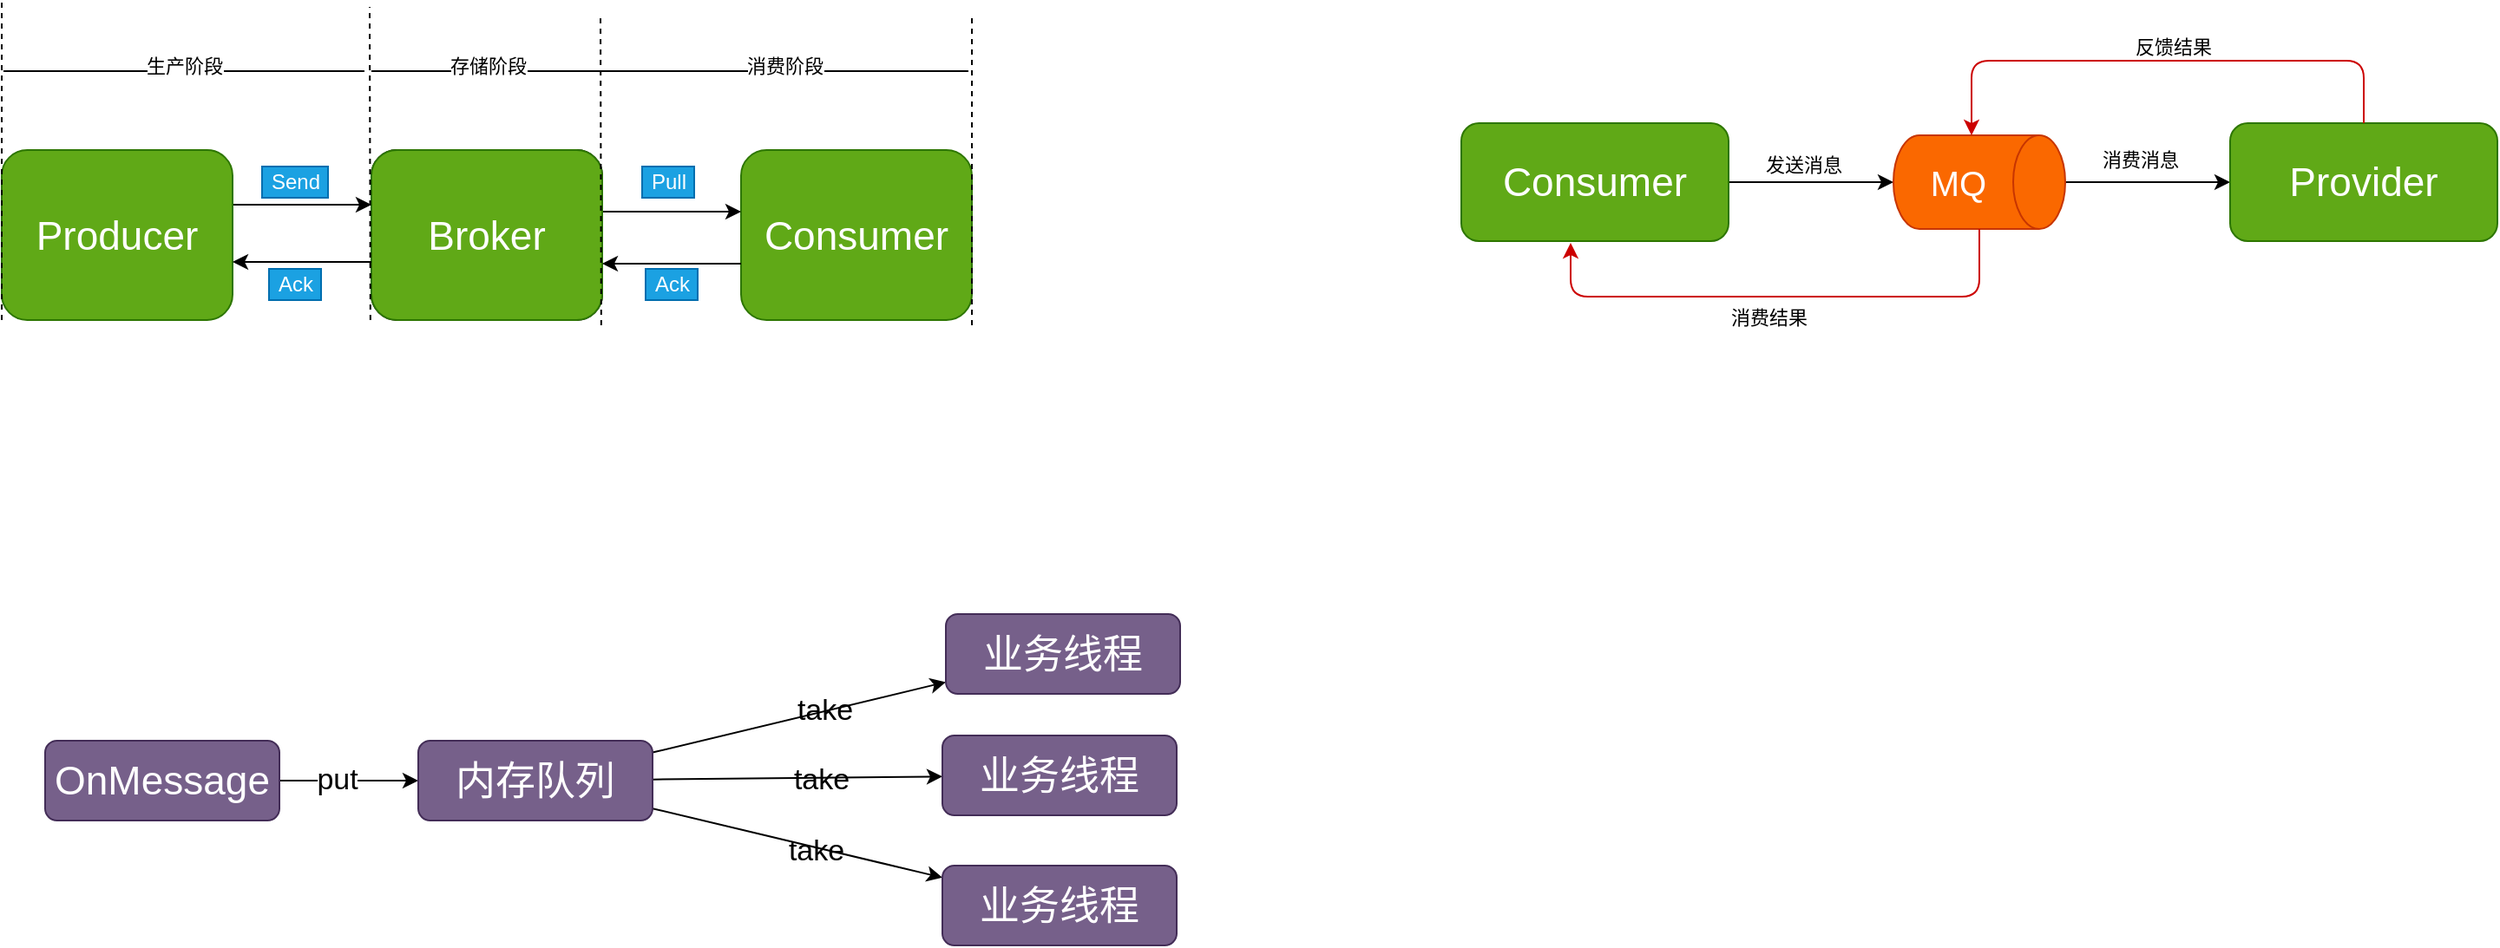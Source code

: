 <mxfile pages="5">
    <diagram id="6hGFLwfOUW9BJ-s0fimq" name="消息队列">
        <mxGraphModel dx="714" dy="379" grid="0" gridSize="10" guides="1" tooltips="1" connect="1" arrows="1" fold="1" page="1" pageScale="1" pageWidth="827" pageHeight="1169" math="0" shadow="0">
            <root>
                <mxCell id="0"/>
                <mxCell id="1" parent="0"/>
                <mxCell id="5" value="&lt;font style=&quot;font-size: 23px&quot;&gt;Consumer&lt;/font&gt;" style="rounded=1;whiteSpace=wrap;html=1;fillColor=#60a917;strokeColor=#2D7600;fontColor=#ffffff;" parent="1" vertex="1">
                    <mxGeometry x="480" y="206.5" width="133" height="98" as="geometry"/>
                </mxCell>
                <mxCell id="9" value="" style="edgeStyle=orthogonalEdgeStyle;rounded=0;orthogonalLoop=1;jettySize=auto;html=1;" parent="1" source="7" target="5" edge="1">
                    <mxGeometry relative="1" as="geometry">
                        <Array as="points">
                            <mxPoint x="440" y="242"/>
                            <mxPoint x="440" y="242"/>
                        </Array>
                    </mxGeometry>
                </mxCell>
                <mxCell id="7" value="&lt;span style=&quot;font-size: 23px&quot;&gt;Broker&lt;/span&gt;" style="rounded=1;whiteSpace=wrap;html=1;" parent="1" vertex="1">
                    <mxGeometry x="267" y="206.5" width="133" height="98" as="geometry"/>
                </mxCell>
                <mxCell id="13" value="" style="edgeStyle=orthogonalEdgeStyle;rounded=0;orthogonalLoop=1;jettySize=auto;html=1;" parent="1" source="10" target="12" edge="1">
                    <mxGeometry relative="1" as="geometry">
                        <Array as="points">
                            <mxPoint x="225" y="238"/>
                            <mxPoint x="225" y="238"/>
                        </Array>
                    </mxGeometry>
                </mxCell>
                <mxCell id="10" value="&lt;span style=&quot;font-size: 23px&quot;&gt;Producer&lt;/span&gt;" style="rounded=1;whiteSpace=wrap;html=1;fillColor=#60a917;strokeColor=#2D7600;fontColor=#ffffff;" parent="1" vertex="1">
                    <mxGeometry x="54" y="206.5" width="133" height="98" as="geometry"/>
                </mxCell>
                <mxCell id="12" value="&lt;span style=&quot;font-size: 23px&quot;&gt;Broker&lt;/span&gt;" style="rounded=1;whiteSpace=wrap;html=1;fillColor=#60a917;strokeColor=#2D7600;fontColor=#ffffff;" parent="1" vertex="1">
                    <mxGeometry x="267" y="206.5" width="133" height="98" as="geometry"/>
                </mxCell>
                <mxCell id="14" value="" style="edgeStyle=orthogonalEdgeStyle;rounded=0;orthogonalLoop=1;jettySize=auto;html=1;" parent="1" edge="1">
                    <mxGeometry relative="1" as="geometry">
                        <mxPoint x="267" y="271" as="sourcePoint"/>
                        <mxPoint x="187" y="271" as="targetPoint"/>
                        <Array as="points">
                            <mxPoint x="225" y="271"/>
                            <mxPoint x="225" y="271"/>
                        </Array>
                    </mxGeometry>
                </mxCell>
                <mxCell id="18" value="" style="edgeStyle=orthogonalEdgeStyle;rounded=0;orthogonalLoop=1;jettySize=auto;html=1;" parent="1" edge="1">
                    <mxGeometry relative="1" as="geometry">
                        <mxPoint x="480" y="272.0" as="sourcePoint"/>
                        <mxPoint x="400" y="272.0" as="targetPoint"/>
                        <Array as="points">
                            <mxPoint x="438" y="272"/>
                            <mxPoint x="438" y="272"/>
                        </Array>
                    </mxGeometry>
                </mxCell>
                <mxCell id="19" value="Send" style="text;html=1;align=center;verticalAlign=middle;resizable=0;points=[];autosize=1;fillColor=#1ba1e2;strokeColor=#006EAF;fontColor=#ffffff;" parent="1" vertex="1">
                    <mxGeometry x="204" y="216" width="38" height="18" as="geometry"/>
                </mxCell>
                <mxCell id="20" value="Ack" style="text;html=1;align=center;verticalAlign=middle;resizable=0;points=[];autosize=1;fillColor=#1ba1e2;strokeColor=#006EAF;fontColor=#ffffff;" parent="1" vertex="1">
                    <mxGeometry x="208" y="275" width="30" height="18" as="geometry"/>
                </mxCell>
                <mxCell id="21" value="Pull" style="text;html=1;align=center;verticalAlign=middle;resizable=0;points=[];autosize=1;fillColor=#1ba1e2;strokeColor=#006EAF;fontColor=#ffffff;" parent="1" vertex="1">
                    <mxGeometry x="423" y="216" width="30" height="18" as="geometry"/>
                </mxCell>
                <mxCell id="22" value="Ack" style="text;html=1;align=center;verticalAlign=middle;resizable=0;points=[];autosize=1;fillColor=#1ba1e2;strokeColor=#006EAF;fontColor=#ffffff;" parent="1" vertex="1">
                    <mxGeometry x="425" y="275" width="30" height="18" as="geometry"/>
                </mxCell>
                <mxCell id="28" value="" style="endArrow=none;html=1;" parent="1" edge="1">
                    <mxGeometry width="50" height="50" relative="1" as="geometry">
                        <mxPoint x="55" y="161" as="sourcePoint"/>
                        <mxPoint x="263" y="161" as="targetPoint"/>
                    </mxGeometry>
                </mxCell>
                <mxCell id="29" value="生产阶段" style="edgeLabel;html=1;align=center;verticalAlign=middle;resizable=0;points=[];" parent="28" vertex="1" connectable="0">
                    <mxGeometry x="-0.003" y="3" relative="1" as="geometry">
                        <mxPoint as="offset"/>
                    </mxGeometry>
                </mxCell>
                <mxCell id="30" value="" style="endArrow=none;dashed=1;html=1;exitX=0;exitY=1;exitDx=0;exitDy=0;" parent="1" source="10" edge="1">
                    <mxGeometry width="50" height="50" relative="1" as="geometry">
                        <mxPoint x="54" y="213" as="sourcePoint"/>
                        <mxPoint x="54" y="121" as="targetPoint"/>
                    </mxGeometry>
                </mxCell>
                <mxCell id="31" value="" style="endArrow=none;dashed=1;html=1;exitX=0;exitY=1;exitDx=0;exitDy=0;" parent="1" edge="1">
                    <mxGeometry width="50" height="50" relative="1" as="geometry">
                        <mxPoint x="266.43" y="304.5" as="sourcePoint"/>
                        <mxPoint x="266" y="124" as="targetPoint"/>
                    </mxGeometry>
                </mxCell>
                <mxCell id="32" value="" style="endArrow=none;dashed=1;html=1;exitX=0;exitY=1;exitDx=0;exitDy=0;" parent="1" edge="1">
                    <mxGeometry width="50" height="50" relative="1" as="geometry">
                        <mxPoint x="399.43" y="307.5" as="sourcePoint"/>
                        <mxPoint x="399" y="128" as="targetPoint"/>
                    </mxGeometry>
                </mxCell>
                <mxCell id="33" value="" style="endArrow=none;dashed=1;html=1;exitX=0;exitY=1;exitDx=0;exitDy=0;" parent="1" edge="1">
                    <mxGeometry width="50" height="50" relative="1" as="geometry">
                        <mxPoint x="613" y="307.5" as="sourcePoint"/>
                        <mxPoint x="613" y="130" as="targetPoint"/>
                    </mxGeometry>
                </mxCell>
                <mxCell id="34" value="" style="endArrow=none;html=1;" parent="1" edge="1">
                    <mxGeometry width="50" height="50" relative="1" as="geometry">
                        <mxPoint x="267" y="161" as="sourcePoint"/>
                        <mxPoint x="400" y="161" as="targetPoint"/>
                    </mxGeometry>
                </mxCell>
                <mxCell id="35" value="存储阶段" style="edgeLabel;html=1;align=center;verticalAlign=middle;resizable=0;points=[];" parent="34" vertex="1" connectable="0">
                    <mxGeometry x="-0.003" y="3" relative="1" as="geometry">
                        <mxPoint as="offset"/>
                    </mxGeometry>
                </mxCell>
                <mxCell id="36" value="" style="endArrow=none;html=1;" parent="1" edge="1">
                    <mxGeometry width="50" height="50" relative="1" as="geometry">
                        <mxPoint x="400" y="161" as="sourcePoint"/>
                        <mxPoint x="611" y="161" as="targetPoint"/>
                    </mxGeometry>
                </mxCell>
                <mxCell id="37" value="消费阶段" style="edgeLabel;html=1;align=center;verticalAlign=middle;resizable=0;points=[];" parent="36" vertex="1" connectable="0">
                    <mxGeometry x="-0.003" y="3" relative="1" as="geometry">
                        <mxPoint as="offset"/>
                    </mxGeometry>
                </mxCell>
                <mxCell id="40" value="" style="edgeStyle=orthogonalEdgeStyle;rounded=0;orthogonalLoop=1;jettySize=auto;html=1;" parent="1" source="38" target="39" edge="1">
                    <mxGeometry relative="1" as="geometry"/>
                </mxCell>
                <mxCell id="41" value="put" style="edgeLabel;html=1;align=center;verticalAlign=middle;resizable=0;points=[];fontSize=17;" parent="40" vertex="1" connectable="0">
                    <mxGeometry x="-0.18" relative="1" as="geometry">
                        <mxPoint as="offset"/>
                    </mxGeometry>
                </mxCell>
                <mxCell id="38" value="&lt;span style=&quot;font-size: 23px&quot;&gt;OnMessage&lt;br&gt;&lt;/span&gt;" style="rounded=1;whiteSpace=wrap;html=1;fillColor=#76608a;strokeColor=#432D57;fontColor=#ffffff;" parent="1" vertex="1">
                    <mxGeometry x="79" y="547" width="135" height="46" as="geometry"/>
                </mxCell>
                <mxCell id="45" value="" style="edgeStyle=none;rounded=0;orthogonalLoop=1;jettySize=auto;html=1;fontSize=17;" parent="1" source="39" target="44" edge="1">
                    <mxGeometry relative="1" as="geometry"/>
                </mxCell>
                <mxCell id="47" value="" style="edgeStyle=none;rounded=0;orthogonalLoop=1;jettySize=auto;html=1;fontSize=17;" parent="1" source="39" target="46" edge="1">
                    <mxGeometry relative="1" as="geometry"/>
                </mxCell>
                <mxCell id="49" value="" style="edgeStyle=none;rounded=0;orthogonalLoop=1;jettySize=auto;html=1;fontSize=17;" parent="1" source="39" target="48" edge="1">
                    <mxGeometry relative="1" as="geometry"/>
                </mxCell>
                <mxCell id="39" value="&lt;span style=&quot;font-size: 23px&quot;&gt;内存队列&lt;br&gt;&lt;/span&gt;" style="rounded=1;whiteSpace=wrap;html=1;fillColor=#76608a;strokeColor=#432D57;fontColor=#ffffff;" parent="1" vertex="1">
                    <mxGeometry x="294" y="547" width="135" height="46" as="geometry"/>
                </mxCell>
                <mxCell id="48" value="&lt;span style=&quot;font-size: 23px&quot;&gt;业务线程&lt;/span&gt;&lt;span style=&quot;font-size: 23px&quot;&gt;&lt;br&gt;&lt;/span&gt;" style="rounded=1;whiteSpace=wrap;html=1;fillColor=#76608a;strokeColor=#432D57;fontColor=#ffffff;" parent="1" vertex="1">
                    <mxGeometry x="596" y="544" width="135" height="46" as="geometry"/>
                </mxCell>
                <mxCell id="46" value="&lt;span style=&quot;font-size: 23px&quot;&gt;业务线程&lt;/span&gt;&lt;span style=&quot;font-size: 23px&quot;&gt;&lt;br&gt;&lt;/span&gt;" style="rounded=1;whiteSpace=wrap;html=1;fillColor=#76608a;strokeColor=#432D57;fontColor=#ffffff;" parent="1" vertex="1">
                    <mxGeometry x="596" y="619" width="135" height="46" as="geometry"/>
                </mxCell>
                <mxCell id="44" value="&lt;span style=&quot;font-size: 23px&quot;&gt;业务线程&lt;br&gt;&lt;/span&gt;" style="rounded=1;whiteSpace=wrap;html=1;fillColor=#76608a;strokeColor=#432D57;fontColor=#ffffff;" parent="1" vertex="1">
                    <mxGeometry x="598" y="474" width="135" height="46" as="geometry"/>
                </mxCell>
                <mxCell id="52" value="take" style="text;html=1;align=center;verticalAlign=middle;resizable=0;points=[];autosize=1;fontSize=17;" parent="1" vertex="1">
                    <mxGeometry x="507" y="518" width="42" height="23" as="geometry"/>
                </mxCell>
                <mxCell id="53" value="take" style="text;html=1;align=center;verticalAlign=middle;resizable=0;points=[];autosize=1;fontSize=17;" parent="1" vertex="1">
                    <mxGeometry x="505" y="558.5" width="42" height="23" as="geometry"/>
                </mxCell>
                <mxCell id="62" value="take" style="text;html=1;align=center;verticalAlign=middle;resizable=0;points=[];autosize=1;fontSize=17;" parent="1" vertex="1">
                    <mxGeometry x="502" y="599" width="42" height="23" as="geometry"/>
                </mxCell>
                <mxCell id="65" value="" style="edgeStyle=orthogonalEdgeStyle;rounded=0;orthogonalLoop=1;jettySize=auto;html=1;" edge="1" parent="1" source="63" target="64">
                    <mxGeometry relative="1" as="geometry"/>
                </mxCell>
                <mxCell id="68" value="发送消息" style="edgeLabel;html=1;align=center;verticalAlign=middle;resizable=0;points=[];" vertex="1" connectable="0" parent="65">
                    <mxGeometry x="-0.095" y="1" relative="1" as="geometry">
                        <mxPoint y="-9" as="offset"/>
                    </mxGeometry>
                </mxCell>
                <mxCell id="74" value="反馈结果" style="edgeLabel;html=1;align=center;verticalAlign=middle;resizable=0;points=[];" vertex="1" connectable="0" parent="65">
                    <mxGeometry x="-0.095" y="1" relative="1" as="geometry">
                        <mxPoint x="212.67" y="-77" as="offset"/>
                    </mxGeometry>
                </mxCell>
                <mxCell id="76" value="消费结果" style="edgeLabel;html=1;align=center;verticalAlign=middle;resizable=0;points=[];" vertex="1" connectable="0" parent="65">
                    <mxGeometry x="-0.095" y="1" relative="1" as="geometry">
                        <mxPoint x="-20.33" y="79" as="offset"/>
                    </mxGeometry>
                </mxCell>
                <mxCell id="63" value="&lt;font style=&quot;font-size: 23px&quot;&gt;Consumer&lt;/font&gt;" style="rounded=1;whiteSpace=wrap;html=1;fillColor=#60a917;strokeColor=#2D7600;fontColor=#ffffff;" vertex="1" parent="1">
                    <mxGeometry x="895" y="191" width="154" height="68" as="geometry"/>
                </mxCell>
                <mxCell id="67" value="" style="edgeStyle=orthogonalEdgeStyle;rounded=0;orthogonalLoop=1;jettySize=auto;html=1;" edge="1" parent="1" source="64" target="66">
                    <mxGeometry relative="1" as="geometry"/>
                </mxCell>
                <mxCell id="69" value="消费消息" style="edgeLabel;html=1;align=center;verticalAlign=middle;resizable=0;points=[];" vertex="1" connectable="0" parent="67">
                    <mxGeometry x="-0.073" y="2" relative="1" as="geometry">
                        <mxPoint x="-1.17" y="-11" as="offset"/>
                    </mxGeometry>
                </mxCell>
                <mxCell id="64" value="&lt;font style=&quot;font-size: 20px&quot;&gt;MQ&lt;/font&gt;" style="shape=cylinder3;whiteSpace=wrap;html=1;boundedLbl=1;backgroundOutline=1;size=15;direction=south;fillColor=#fa6800;strokeColor=#C73500;fontColor=#ffffff;" vertex="1" parent="1">
                    <mxGeometry x="1144" y="198" width="99" height="54" as="geometry"/>
                </mxCell>
                <mxCell id="66" value="&lt;span style=&quot;font-size: 23px&quot;&gt;Provider&lt;/span&gt;" style="rounded=1;whiteSpace=wrap;html=1;fillColor=#60a917;strokeColor=#2D7600;fontColor=#ffffff;" vertex="1" parent="1">
                    <mxGeometry x="1338" y="191" width="154" height="68" as="geometry"/>
                </mxCell>
                <mxCell id="73" value="" style="edgeStyle=elbowEdgeStyle;elbow=vertical;endArrow=classic;html=1;strokeColor=#CC0000;" edge="1" parent="1" source="66">
                    <mxGeometry width="50" height="50" relative="1" as="geometry">
                        <mxPoint x="1239" y="148" as="sourcePoint"/>
                        <mxPoint x="1189" y="198" as="targetPoint"/>
                        <Array as="points">
                            <mxPoint x="1301" y="155"/>
                        </Array>
                    </mxGeometry>
                </mxCell>
                <mxCell id="75" value="" style="edgeStyle=elbowEdgeStyle;elbow=vertical;endArrow=classic;html=1;entryX=1;entryY=0.5;entryDx=0;entryDy=0;entryPerimeter=0;exitX=1;exitY=0.5;exitDx=0;exitDy=0;exitPerimeter=0;strokeColor=#CC0000;" edge="1" parent="1" source="64">
                    <mxGeometry width="50" height="50" relative="1" as="geometry">
                        <mxPoint x="1211" y="311" as="sourcePoint"/>
                        <mxPoint x="958" y="260" as="targetPoint"/>
                        <Array as="points">
                            <mxPoint x="1077" y="291"/>
                        </Array>
                    </mxGeometry>
                </mxCell>
            </root>
        </mxGraphModel>
    </diagram>
    <diagram id="YcXlstzRR4efNojDI3mO" name="Netty">
        &#xa;
        <mxGraphModel dx="1435" dy="700" grid="0" gridSize="10" guides="1" tooltips="1" connect="1" arrows="1" fold="1" page="0" pageScale="1" pageWidth="1600" pageHeight="900" background="#F4F1DE" math="0" shadow="0">
            &#xa;
            <root>
                &#xa;
                <mxCell id="EfUFi5Catn_g72CNZ-E8-0"/>
                &#xa;
                <mxCell id="EfUFi5Catn_g72CNZ-E8-1" parent="EfUFi5Catn_g72CNZ-E8-0"/>
                &#xa;
                <mxCell id="lQPPuHaSg_9s36s1ONYh-2" value="" style="edgeStyle=orthogonalEdgeStyle;orthogonalLoop=1;jettySize=auto;html=1;sketch=1;strokeColor=#E07A5F;fontColor=#393C56;labelBackgroundColor=#F4F1DE;" parent="EfUFi5Catn_g72CNZ-E8-1" source="lQPPuHaSg_9s36s1ONYh-0" edge="1">
                    &#xa;
                    <mxGeometry relative="1" as="geometry">
                        &#xa;
                        <mxPoint x="434" y="113.5" as="targetPoint"/>
                        &#xa;
                    </mxGeometry>
                    &#xa;
                </mxCell>
                &#xa;
                <mxCell id="lQPPuHaSg_9s36s1ONYh-0" value="NioEventLoop" style="whiteSpace=wrap;html=1;rounded=1;sketch=1;fillColor=#F2CC8F;strokeColor=#E07A5F;fontColor=#393C56;" parent="EfUFi5Catn_g72CNZ-E8-1" vertex="1">
                    &#xa;
                    <mxGeometry x="295" y="98" width="86" height="31" as="geometry"/>
                    &#xa;
                </mxCell>
                &#xa;
                <mxCell id="lQPPuHaSg_9s36s1ONYh-3" value="Thread" style="ellipse;whiteSpace=wrap;html=1;rounded=1;sketch=1;fillColor=#F2CC8F;strokeColor=#E07A5F;fontColor=#393C56;" parent="EfUFi5Catn_g72CNZ-E8-1" vertex="1">
                    &#xa;
                    <mxGeometry x="434" y="90.5" width="95" height="46" as="geometry"/>
                    &#xa;
                </mxCell>
                &#xa;
                <mxCell id="F8M6wTGFgnVXGZE4p4G4-0" value="" style="edgeStyle=orthogonalEdgeStyle;orthogonalLoop=1;jettySize=auto;html=1;sketch=1;strokeColor=#E07A5F;fontColor=#393C56;labelBackgroundColor=#F4F1DE;" parent="EfUFi5Catn_g72CNZ-E8-1" source="F8M6wTGFgnVXGZE4p4G4-1" edge="1">
                    &#xa;
                    <mxGeometry relative="1" as="geometry">
                        &#xa;
                        <mxPoint x="434" y="211" as="targetPoint"/>
                        &#xa;
                    </mxGeometry>
                    &#xa;
                </mxCell>
                &#xa;
                <mxCell id="F8M6wTGFgnVXGZE4p4G4-1" value="Channel" style="whiteSpace=wrap;html=1;rounded=1;sketch=1;fillColor=#F2CC8F;strokeColor=#E07A5F;fontColor=#393C56;" parent="EfUFi5Catn_g72CNZ-E8-1" vertex="1">
                    &#xa;
                    <mxGeometry x="295" y="195.5" width="86" height="31" as="geometry"/>
                    &#xa;
                </mxCell>
                &#xa;
                <mxCell id="F8M6wTGFgnVXGZE4p4G4-2" value="Socket" style="ellipse;whiteSpace=wrap;html=1;rounded=1;sketch=1;fillColor=#F2CC8F;strokeColor=#E07A5F;fontColor=#393C56;" parent="EfUFi5Catn_g72CNZ-E8-1" vertex="1">
                    &#xa;
                    <mxGeometry x="434" y="188" width="95" height="46" as="geometry"/>
                    &#xa;
                </mxCell>
                &#xa;
                <mxCell id="F8M6wTGFgnVXGZE4p4G4-3" value="" style="edgeStyle=orthogonalEdgeStyle;orthogonalLoop=1;jettySize=auto;html=1;sketch=1;strokeColor=#E07A5F;fontColor=#393C56;labelBackgroundColor=#F4F1DE;" parent="EfUFi5Catn_g72CNZ-E8-1" source="F8M6wTGFgnVXGZE4p4G4-4" edge="1">
                    &#xa;
                    <mxGeometry relative="1" as="geometry">
                        &#xa;
                        <mxPoint x="434" y="295" as="targetPoint"/>
                        &#xa;
                    </mxGeometry>
                    &#xa;
                </mxCell>
                &#xa;
                <mxCell id="F8M6wTGFgnVXGZE4p4G4-4" value="ByteBuf" style="whiteSpace=wrap;html=1;rounded=1;sketch=1;fillColor=#F2CC8F;strokeColor=#E07A5F;fontColor=#393C56;" parent="EfUFi5Catn_g72CNZ-E8-1" vertex="1">
                    &#xa;
                    <mxGeometry x="295" y="279.5" width="86" height="31" as="geometry"/>
                    &#xa;
                </mxCell>
                &#xa;
                <mxCell id="F8M6wTGFgnVXGZE4p4G4-5" value="IO Bytes" style="ellipse;whiteSpace=wrap;html=1;rounded=1;sketch=1;fillColor=#F2CC8F;strokeColor=#E07A5F;fontColor=#393C56;" parent="EfUFi5Catn_g72CNZ-E8-1" vertex="1">
                    &#xa;
                    <mxGeometry x="434" y="272" width="95" height="46" as="geometry"/>
                    &#xa;
                </mxCell>
                &#xa;
                <mxCell id="F8M6wTGFgnVXGZE4p4G4-6" value="" style="whiteSpace=wrap;html=1;rounded=1;sketch=1;fillColor=#F2CC8F;strokeColor=#E07A5F;fontColor=#393C56;" parent="EfUFi5Catn_g72CNZ-E8-1" vertex="1">
                    &#xa;
                    <mxGeometry x="103" y="415" width="110" height="217" as="geometry"/>
                    &#xa;
                </mxCell>
                &#xa;
                <mxCell id="F8M6wTGFgnVXGZE4p4G4-7" value="JVM进程" style="text;html=1;align=center;verticalAlign=middle;resizable=0;points=[];autosize=1;rounded=1;sketch=1;fontColor=#393C56;" parent="EfUFi5Catn_g72CNZ-E8-1" vertex="1">
                    &#xa;
                    <mxGeometry x="124" y="433" width="58" height="18" as="geometry"/>
                    &#xa;
                </mxCell>
                &#xa;
                <mxCell id="F8M6wTGFgnVXGZE4p4G4-8" value="堆内存" style="whiteSpace=wrap;html=1;rounded=1;sketch=1;fillColor=#F2CC8F;strokeColor=#E07A5F;fontColor=#393C56;" parent="EfUFi5Catn_g72CNZ-E8-1" vertex="1">
                    &#xa;
                    <mxGeometry x="124" y="523" width="65" height="101" as="geometry"/>
                    &#xa;
                </mxCell>
                &#xa;
                <mxCell id="F8M6wTGFgnVXGZE4p4G4-9" value="内核" style="whiteSpace=wrap;html=1;rounded=1;sketch=1;fillColor=#F2CC8F;strokeColor=#E07A5F;fontColor=#393C56;" parent="EfUFi5Catn_g72CNZ-E8-1" vertex="1">
                    &#xa;
                    <mxGeometry x="248" y="412" width="107" height="92" as="geometry"/>
                    &#xa;
                </mxCell>
                &#xa;
                <mxCell id="F8M6wTGFgnVXGZE4p4G4-11" value="磁盘" style="shape=cylinder2;whiteSpace=wrap;html=1;boundedLbl=1;backgroundOutline=1;size=15;rounded=1;sketch=1;fillColor=#F2CC8F;strokeColor=#E07A5F;fontColor=#393C56;" parent="EfUFi5Catn_g72CNZ-E8-1" vertex="1">
                    &#xa;
                    <mxGeometry x="395" y="502" width="82" height="105" as="geometry"/>
                    &#xa;
                </mxCell>
                &#xa;
                <mxCell id="F8M6wTGFgnVXGZE4p4G4-12" value="" style="shape=note;whiteSpace=wrap;html=1;backgroundOutline=1;darkOpacity=0.05;size=11;rounded=1;sketch=1;fillColor=#F2CC8F;strokeColor=#E07A5F;fontColor=#393C56;" parent="EfUFi5Catn_g72CNZ-E8-1" vertex="1">
                    &#xa;
                    <mxGeometry x="433" y="574" width="22" height="25" as="geometry"/>
                    &#xa;
                </mxCell>
                &#xa;
                <mxCell id="F8M6wTGFgnVXGZE4p4G4-13" value="" style="endArrow=classic;html=1;exitX=0;exitY=0.5;exitDx=0;exitDy=0;exitPerimeter=0;entryX=0;entryY=0;entryDx=22;entryDy=18;entryPerimeter=0;sketch=1;strokeColor=#E07A5F;fontColor=#393C56;labelBackgroundColor=#F4F1DE;" parent="EfUFi5Catn_g72CNZ-E8-1" source="F8M6wTGFgnVXGZE4p4G4-12" target="F8M6wTGFgnVXGZE4p4G4-14" edge="1">
                    &#xa;
                    <mxGeometry width="50" height="50" relative="1" as="geometry">
                        &#xa;
                        <mxPoint x="393" y="548.5" as="sourcePoint"/>
                        &#xa;
                        <mxPoint x="443" y="498.5" as="targetPoint"/>
                        &#xa;
                    </mxGeometry>
                    &#xa;
                </mxCell>
                &#xa;
                <mxCell id="F8M6wTGFgnVXGZE4p4G4-14" value="" style="shape=note;whiteSpace=wrap;html=1;backgroundOutline=1;darkOpacity=0.05;size=11;rounded=1;sketch=1;fillColor=#F2CC8F;strokeColor=#E07A5F;fontColor=#393C56;" parent="EfUFi5Catn_g72CNZ-E8-1" vertex="1">
                    &#xa;
                    <mxGeometry x="307" y="467" width="22" height="25" as="geometry"/>
                    &#xa;
                </mxCell>
                &#xa;
                <mxCell id="F8M6wTGFgnVXGZE4p4G4-15" value="" style="shape=note;whiteSpace=wrap;html=1;backgroundOutline=1;darkOpacity=0.05;size=11;rounded=1;sketch=1;fillColor=#F2CC8F;strokeColor=#E07A5F;fontColor=#393C56;" parent="EfUFi5Catn_g72CNZ-E8-1" vertex="1">
                    &#xa;
                    <mxGeometry x="152" y="467" width="22" height="25" as="geometry"/>
                    &#xa;
                </mxCell>
                &#xa;
                <mxCell id="F8M6wTGFgnVXGZE4p4G4-16" value="" style="endArrow=classic;html=1;exitX=0;exitY=0.5;exitDx=0;exitDy=0;exitPerimeter=0;entryX=0;entryY=0;entryDx=22;entryDy=18;entryPerimeter=0;sketch=1;strokeColor=#E07A5F;fontColor=#393C56;labelBackgroundColor=#F4F1DE;" parent="EfUFi5Catn_g72CNZ-E8-1" source="F8M6wTGFgnVXGZE4p4G4-14" edge="1">
                    &#xa;
                    <mxGeometry width="50" height="50" relative="1" as="geometry">
                        &#xa;
                        <mxPoint x="340" y="543.25" as="sourcePoint"/>
                        &#xa;
                        <mxPoint x="174" y="480.75" as="targetPoint"/>
                        &#xa;
                    </mxGeometry>
                    &#xa;
                </mxCell>
                &#xa;
                <mxCell id="F8M6wTGFgnVXGZE4p4G4-17" value="" style="shape=note;whiteSpace=wrap;html=1;backgroundOutline=1;darkOpacity=0.05;size=11;rounded=1;sketch=1;fillColor=#F2CC8F;strokeColor=#E07A5F;fontColor=#393C56;" parent="EfUFi5Catn_g72CNZ-E8-1" vertex="1">
                    &#xa;
                    <mxGeometry x="147" y="532" width="22" height="25" as="geometry"/>
                    &#xa;
                </mxCell>
                &#xa;
                <mxCell id="F8M6wTGFgnVXGZE4p4G4-18" value="" style="endArrow=classic;html=1;exitX=0.5;exitY=1;exitDx=0;exitDy=0;exitPerimeter=0;entryX=0;entryY=0;entryDx=11;entryDy=0;entryPerimeter=0;sketch=1;strokeColor=#E07A5F;fontColor=#393C56;labelBackgroundColor=#F4F1DE;" parent="EfUFi5Catn_g72CNZ-E8-1" source="F8M6wTGFgnVXGZE4p4G4-15" target="F8M6wTGFgnVXGZE4p4G4-17" edge="1">
                    &#xa;
                    <mxGeometry width="50" height="50" relative="1" as="geometry">
                        &#xa;
                        <mxPoint x="317" y="489.5" as="sourcePoint"/>
                        &#xa;
                        <mxPoint x="184" y="490.75" as="targetPoint"/>
                        &#xa;
                    </mxGeometry>
                    &#xa;
                </mxCell>
                &#xa;
                <mxCell id="X3sYNRrKfa2ecS8vE-fe-0" value="&lt;font color=&quot;#cc0000&quot;&gt;&lt;br&gt;&lt;br&gt;&lt;br&gt;&lt;br&gt;&lt;br&gt;&lt;br&gt;&lt;br&gt;&lt;br&gt;HeapByteBuf&lt;/font&gt;" style="whiteSpace=wrap;html=1;fillColor=none;rounded=1;sketch=1;strokeColor=#E07A5F;fontColor=#393C56;" parent="EfUFi5Catn_g72CNZ-E8-1" vertex="1">
                    &#xa;
                    <mxGeometry x="79.5" y="508" width="154" height="163" as="geometry"/>
                    &#xa;
                </mxCell>
                &#xa;
                <mxCell id="X3sYNRrKfa2ecS8vE-fe-2" value="Head" style="text;html=1;align=center;verticalAlign=middle;resizable=0;points=[];autosize=1;rounded=1;sketch=1;fontColor=#393C56;" parent="EfUFi5Catn_g72CNZ-E8-1" vertex="1">
                    &#xa;
                    <mxGeometry x="258" y="593" width="39" height="18" as="geometry"/>
                    &#xa;
                </mxCell>
                &#xa;
                <mxCell id="X3sYNRrKfa2ecS8vE-fe-3" value="" style="whiteSpace=wrap;html=1;fillColor=none;rounded=1;sketch=1;strokeColor=#E07A5F;fontColor=#393C56;" parent="EfUFi5Catn_g72CNZ-E8-1" vertex="1">
                    &#xa;
                    <mxGeometry x="84" y="395" width="216" height="101" as="geometry"/>
                    &#xa;
                </mxCell>
                &#xa;
                <mxCell id="X3sYNRrKfa2ecS8vE-fe-4" value="&lt;span style=&quot;color: rgb(204 , 0 , 0)&quot;&gt;&amp;nbsp; &amp;nbsp; &amp;nbsp; &amp;nbsp; &amp;nbsp; &amp;nbsp; &amp;nbsp; &amp;nbsp; &amp;nbsp; &amp;nbsp; &amp;nbsp; &amp;nbsp; &amp;nbsp; &amp;nbsp; &amp;nbsp; &amp;nbsp;DirectByteBuf&lt;/span&gt;" style="text;html=1;align=center;verticalAlign=middle;resizable=0;points=[];autosize=1;rounded=1;sketch=1;fontColor=#393C56;" parent="EfUFi5Catn_g72CNZ-E8-1" vertex="1">
                    &#xa;
                    <mxGeometry x="77" y="397" width="187" height="18" as="geometry"/>
                    &#xa;
                </mxCell>
                &#xa;
                <mxCell id="X3sYNRrKfa2ecS8vE-fe-5" value="" style="edgeStyle=orthogonalEdgeStyle;orthogonalLoop=1;jettySize=auto;html=1;sketch=1;strokeColor=#E07A5F;fontColor=#393C56;labelBackgroundColor=#F4F1DE;" parent="EfUFi5Catn_g72CNZ-E8-1" source="X3sYNRrKfa2ecS8vE-fe-6" edge="1">
                    &#xa;
                    <mxGeometry relative="1" as="geometry">
                        &#xa;
                        <mxPoint x="434" y="356" as="targetPoint"/>
                        &#xa;
                    </mxGeometry>
                    &#xa;
                </mxCell>
                &#xa;
                <mxCell id="X3sYNRrKfa2ecS8vE-fe-6" value="Pipeline" style="whiteSpace=wrap;html=1;rounded=1;sketch=1;fillColor=#F2CC8F;strokeColor=#E07A5F;fontColor=#393C56;" parent="EfUFi5Catn_g72CNZ-E8-1" vertex="1">
                    &#xa;
                    <mxGeometry x="295" y="340.5" width="86" height="31" as="geometry"/>
                    &#xa;
                </mxCell>
                &#xa;
                <mxCell id="X3sYNRrKfa2ecS8vE-fe-7" value="Logic Chain" style="ellipse;whiteSpace=wrap;html=1;rounded=1;sketch=1;fillColor=#F2CC8F;strokeColor=#E07A5F;fontColor=#393C56;" parent="EfUFi5Catn_g72CNZ-E8-1" vertex="1">
                    &#xa;
                    <mxGeometry x="434" y="333" width="95" height="46" as="geometry"/>
                    &#xa;
                </mxCell>
                &#xa;
                <mxCell id="X3sYNRrKfa2ecS8vE-fe-8" value="" style="edgeStyle=orthogonalEdgeStyle;orthogonalLoop=1;jettySize=auto;html=1;sketch=1;strokeColor=#E07A5F;fontColor=#393C56;labelBackgroundColor=#F4F1DE;" parent="EfUFi5Catn_g72CNZ-E8-1" source="X3sYNRrKfa2ecS8vE-fe-9" edge="1">
                    &#xa;
                    <mxGeometry relative="1" as="geometry">
                        &#xa;
                        <mxPoint x="434" y="42" as="targetPoint"/>
                        &#xa;
                    </mxGeometry>
                    &#xa;
                </mxCell>
                &#xa;
                <mxCell id="X3sYNRrKfa2ecS8vE-fe-9" value="ChannelHandler" style="whiteSpace=wrap;html=1;rounded=1;sketch=1;fillColor=#F2CC8F;strokeColor=#E07A5F;fontColor=#393C56;" parent="EfUFi5Catn_g72CNZ-E8-1" vertex="1">
                    &#xa;
                    <mxGeometry x="287" y="26.5" width="94" height="31" as="geometry"/>
                    &#xa;
                </mxCell>
                &#xa;
                <mxCell id="X3sYNRrKfa2ecS8vE-fe-10" value="Logic" style="ellipse;whiteSpace=wrap;html=1;rounded=1;sketch=1;fillColor=#F2CC8F;strokeColor=#E07A5F;fontColor=#393C56;" parent="EfUFi5Catn_g72CNZ-E8-1" vertex="1">
                    &#xa;
                    <mxGeometry x="434" y="19" width="95" height="46" as="geometry"/>
                    &#xa;
                </mxCell>
                &#xa;
                <mxCell id="K9JH9R6U8DBPP-BykJN7-17" value="" style="edgeStyle=orthogonalEdgeStyle;rounded=1;sketch=1;orthogonalLoop=1;jettySize=auto;html=1;strokeColor=#E07A5F;fontColor=#393C56;labelBackgroundColor=#F4F1DE;" parent="EfUFi5Catn_g72CNZ-E8-1" source="K9JH9R6U8DBPP-BykJN7-0" edge="1">
                    &#xa;
                    <mxGeometry relative="1" as="geometry">
                        &#xa;
                        <mxPoint x="949" y="98" as="targetPoint"/>
                        &#xa;
                    </mxGeometry>
                    &#xa;
                </mxCell>
                &#xa;
                <mxCell id="K9JH9R6U8DBPP-BykJN7-0" value="NioEventLoop循环起点" style="ellipse;whiteSpace=wrap;html=1;rounded=1;sketch=1;fillColor=#F2CC8F;strokeColor=#E07A5F;fontColor=#393C56;" parent="EfUFi5Catn_g72CNZ-E8-1" vertex="1">
                    &#xa;
                    <mxGeometry x="882" y="21" width="134" height="44" as="geometry"/>
                    &#xa;
                </mxCell>
                &#xa;
                <mxCell id="K9JH9R6U8DBPP-BykJN7-4" value="" style="edgeStyle=orthogonalEdgeStyle;rounded=1;sketch=1;orthogonalLoop=1;jettySize=auto;html=1;strokeColor=#E07A5F;fontColor=#393C56;labelBackgroundColor=#F4F1DE;" parent="EfUFi5Catn_g72CNZ-E8-1" source="K9JH9R6U8DBPP-BykJN7-1" target="K9JH9R6U8DBPP-BykJN7-3" edge="1">
                    &#xa;
                    <mxGeometry relative="1" as="geometry"/>
                    &#xa;
                </mxCell>
                &#xa;
                <mxCell id="K9JH9R6U8DBPP-BykJN7-35" value="" style="edgeStyle=orthogonalEdgeStyle;rounded=1;sketch=1;orthogonalLoop=1;jettySize=auto;html=1;strokeColor=#E07A5F;fontColor=#393C56;labelBackgroundColor=#F4F1DE;" parent="EfUFi5Catn_g72CNZ-E8-1" source="K9JH9R6U8DBPP-BykJN7-1" edge="1">
                    &#xa;
                    <mxGeometry relative="1" as="geometry">
                        &#xa;
                        <mxPoint x="1022" y="48" as="targetPoint"/>
                        &#xa;
                    </mxGeometry>
                    &#xa;
                </mxCell>
                &#xa;
                <mxCell id="K9JH9R6U8DBPP-BykJN7-1" value="state关闭?" style="rhombus;whiteSpace=wrap;html=1;rounded=1;sketch=1;fillColor=#F2CC8F;strokeColor=#E07A5F;fontColor=#393C56;" parent="EfUFi5Catn_g72CNZ-E8-1" vertex="1">
                    &#xa;
                    <mxGeometry x="909" y="98" width="80" height="54" as="geometry"/>
                    &#xa;
                </mxCell>
                &#xa;
                <mxCell id="K9JH9R6U8DBPP-BykJN7-7" value="" style="edgeStyle=orthogonalEdgeStyle;rounded=1;sketch=1;orthogonalLoop=1;jettySize=auto;html=1;strokeColor=#E07A5F;fontColor=#393C56;labelBackgroundColor=#F4F1DE;" parent="EfUFi5Catn_g72CNZ-E8-1" source="K9JH9R6U8DBPP-BykJN7-3" target="K9JH9R6U8DBPP-BykJN7-6" edge="1">
                    &#xa;
                    <mxGeometry relative="1" as="geometry"/>
                    &#xa;
                </mxCell>
                &#xa;
                <mxCell id="K9JH9R6U8DBPP-BykJN7-3" value="关闭所有Channel" style="whiteSpace=wrap;html=1;rounded=1;sketch=1;fillColor=#F2CC8F;strokeColor=#E07A5F;fontColor=#393C56;" parent="EfUFi5Catn_g72CNZ-E8-1" vertex="1">
                    &#xa;
                    <mxGeometry x="804" y="154" width="103" height="22" as="geometry"/>
                    &#xa;
                </mxCell>
                &#xa;
                <mxCell id="K9JH9R6U8DBPP-BykJN7-11" value="" style="edgeStyle=orthogonalEdgeStyle;rounded=1;sketch=1;orthogonalLoop=1;jettySize=auto;html=1;strokeColor=#E07A5F;fontColor=#393C56;labelBackgroundColor=#F4F1DE;" parent="EfUFi5Catn_g72CNZ-E8-1" source="K9JH9R6U8DBPP-BykJN7-6" target="K9JH9R6U8DBPP-BykJN7-10" edge="1">
                    &#xa;
                    <mxGeometry relative="1" as="geometry"/>
                    &#xa;
                </mxCell>
                &#xa;
                <mxCell id="K9JH9R6U8DBPP-BykJN7-6" value="执行存储的Tasks/Hooks" style="whiteSpace=wrap;html=1;rounded=1;sketch=1;fillColor=#F2CC8F;strokeColor=#E07A5F;fontColor=#393C56;" parent="EfUFi5Catn_g72CNZ-E8-1" vertex="1">
                    &#xa;
                    <mxGeometry x="786.25" y="198" width="138.5" height="28" as="geometry"/>
                    &#xa;
                </mxCell>
                &#xa;
                <mxCell id="K9JH9R6U8DBPP-BykJN7-13" value="" style="edgeStyle=orthogonalEdgeStyle;rounded=1;sketch=1;orthogonalLoop=1;jettySize=auto;html=1;strokeColor=#E07A5F;fontColor=#393C56;labelBackgroundColor=#F4F1DE;" parent="EfUFi5Catn_g72CNZ-E8-1" source="K9JH9R6U8DBPP-BykJN7-10" target="K9JH9R6U8DBPP-BykJN7-12" edge="1">
                    &#xa;
                    <mxGeometry relative="1" as="geometry"/>
                    &#xa;
                </mxCell>
                &#xa;
                <mxCell id="K9JH9R6U8DBPP-BykJN7-39" value="" style="edgeStyle=orthogonalEdgeStyle;rounded=1;sketch=1;orthogonalLoop=1;jettySize=auto;html=1;strokeColor=#E07A5F;fontColor=#393C56;labelBackgroundColor=#F4F1DE;" parent="EfUFi5Catn_g72CNZ-E8-1" source="K9JH9R6U8DBPP-BykJN7-10" target="K9JH9R6U8DBPP-BykJN7-38" edge="1">
                    &#xa;
                    <mxGeometry relative="1" as="geometry"/>
                    &#xa;
                </mxCell>
                &#xa;
                <mxCell id="K9JH9R6U8DBPP-BykJN7-10" value="是否有 task/hooks&lt;br&gt;被运行" style="rhombus;whiteSpace=wrap;html=1;rounded=1;sketch=1;fillColor=#F2CC8F;strokeColor=#E07A5F;fontColor=#393C56;" parent="EfUFi5Catn_g72CNZ-E8-1" vertex="1">
                    &#xa;
                    <mxGeometry x="815.5" y="253" width="80" height="70" as="geometry"/>
                    &#xa;
                </mxCell>
                &#xa;
                <mxCell id="K9JH9R6U8DBPP-BykJN7-19" value="" style="edgeStyle=orthogonalEdgeStyle;rounded=1;sketch=1;orthogonalLoop=1;jettySize=auto;html=1;strokeColor=#E07A5F;fontColor=#393C56;labelBackgroundColor=#F4F1DE;" parent="EfUFi5Catn_g72CNZ-E8-1" source="K9JH9R6U8DBPP-BykJN7-12" target="K9JH9R6U8DBPP-BykJN7-18" edge="1">
                    &#xa;
                    <mxGeometry relative="1" as="geometry"/>
                    &#xa;
                </mxCell>
                &#xa;
                <mxCell id="K9JH9R6U8DBPP-BykJN7-22" value="" style="edgeStyle=orthogonalEdgeStyle;rounded=1;sketch=1;orthogonalLoop=1;jettySize=auto;html=1;strokeColor=#E07A5F;fontColor=#393C56;labelBackgroundColor=#F4F1DE;" parent="EfUFi5Catn_g72CNZ-E8-1" source="K9JH9R6U8DBPP-BykJN7-12" target="K9JH9R6U8DBPP-BykJN7-21" edge="1">
                    &#xa;
                    <mxGeometry relative="1" as="geometry"/>
                    &#xa;
                </mxCell>
                &#xa;
                <mxCell id="K9JH9R6U8DBPP-BykJN7-12" value="超过最大优雅&lt;br&gt;关闭时间?" style="rhombus;whiteSpace=wrap;html=1;rounded=1;sketch=1;fillColor=#F2CC8F;strokeColor=#E07A5F;fontColor=#393C56;" parent="EfUFi5Catn_g72CNZ-E8-1" vertex="1">
                    &#xa;
                    <mxGeometry x="907" y="325" width="97" height="80" as="geometry"/>
                    &#xa;
                </mxCell>
                &#xa;
                <mxCell id="K9JH9R6U8DBPP-BykJN7-15" value="无" style="text;html=1;align=center;verticalAlign=middle;resizable=0;points=[];autosize=1;fontColor=#393C56;" parent="EfUFi5Catn_g72CNZ-E8-1" vertex="1">
                    &#xa;
                    <mxGeometry x="907" y="266" width="22" height="18" as="geometry"/>
                    &#xa;
                </mxCell>
                &#xa;
                <mxCell id="K9JH9R6U8DBPP-BykJN7-16" value="是" style="text;html=1;align=center;verticalAlign=middle;resizable=0;points=[];autosize=1;fontColor=#393C56;" parent="EfUFi5Catn_g72CNZ-E8-1" vertex="1">
                    &#xa;
                    <mxGeometry x="873.5" y="107" width="22" height="18" as="geometry"/>
                    &#xa;
                </mxCell>
                &#xa;
                <mxCell id="K9JH9R6U8DBPP-BykJN7-18" value="关闭,退出循环" style="whiteSpace=wrap;html=1;rounded=1;sketch=1;fillColor=#F2CC8F;strokeColor=#E07A5F;fontColor=#393C56;" parent="EfUFi5Catn_g72CNZ-E8-1" vertex="1">
                    &#xa;
                    <mxGeometry x="815.5" y="470.5" width="79.75" height="18" as="geometry"/>
                    &#xa;
                </mxCell>
                &#xa;
                <mxCell id="K9JH9R6U8DBPP-BykJN7-20" value="超过" style="text;html=1;align=center;verticalAlign=middle;resizable=0;points=[];autosize=1;fontColor=#393C56;" parent="EfUFi5Catn_g72CNZ-E8-1" vertex="1">
                    &#xa;
                    <mxGeometry x="861.25" y="347" width="34" height="18" as="geometry"/>
                    &#xa;
                </mxCell>
                &#xa;
                <mxCell id="K9JH9R6U8DBPP-BykJN7-27" value="" style="edgeStyle=orthogonalEdgeStyle;rounded=1;sketch=1;orthogonalLoop=1;jettySize=auto;html=1;strokeColor=#E07A5F;fontColor=#393C56;labelBackgroundColor=#F4F1DE;" parent="EfUFi5Catn_g72CNZ-E8-1" source="K9JH9R6U8DBPP-BykJN7-21" target="K9JH9R6U8DBPP-BykJN7-26" edge="1">
                    &#xa;
                    <mxGeometry relative="1" as="geometry"/>
                    &#xa;
                </mxCell>
                &#xa;
                <mxCell id="K9JH9R6U8DBPP-BykJN7-45" value="" style="edgeStyle=orthogonalEdgeStyle;rounded=1;sketch=1;orthogonalLoop=1;jettySize=auto;html=1;strokeColor=#E07A5F;fontColor=#393C56;labelBackgroundColor=#F4F1DE;" parent="EfUFi5Catn_g72CNZ-E8-1" source="K9JH9R6U8DBPP-BykJN7-21" edge="1">
                    &#xa;
                    <mxGeometry relative="1" as="geometry">
                        &#xa;
                        <mxPoint x="857" y="453" as="targetPoint"/>
                        &#xa;
                    </mxGeometry>
                    &#xa;
                </mxCell>
                &#xa;
                <mxCell id="K9JH9R6U8DBPP-BykJN7-21" value="静默期&lt;br&gt;task/hook&lt;br&gt;是否执行过" style="rhombus;whiteSpace=wrap;html=1;rounded=1;sketch=1;fillColor=#F2CC8F;strokeColor=#E07A5F;fontColor=#393C56;" parent="EfUFi5Catn_g72CNZ-E8-1" vertex="1">
                    &#xa;
                    <mxGeometry x="1006" y="415" width="123" height="76" as="geometry"/>
                    &#xa;
                </mxCell>
                &#xa;
                <mxCell id="K9JH9R6U8DBPP-BykJN7-23" value="未超" style="text;html=1;align=center;verticalAlign=middle;resizable=0;points=[];autosize=1;fontColor=#393C56;" parent="EfUFi5Catn_g72CNZ-E8-1" vertex="1">
                    &#xa;
                    <mxGeometry x="1016" y="347" width="34" height="18" as="geometry"/>
                    &#xa;
                </mxCell>
                &#xa;
                <mxCell id="K9JH9R6U8DBPP-BykJN7-24" value="gracefulShutdownTimeout" style="text;html=1;align=center;verticalAlign=middle;resizable=0;points=[];autosize=1;fontColor=#393C56;" parent="EfUFi5Catn_g72CNZ-E8-1" vertex="1">
                    &#xa;
                    <mxGeometry x="976" y="323" width="149" height="18" as="geometry"/>
                    &#xa;
                </mxCell>
                &#xa;
                <mxCell id="K9JH9R6U8DBPP-BykJN7-25" value="gracefulShutdownQuiteTimeout" style="text;html=1;align=center;verticalAlign=middle;resizable=0;points=[];autosize=1;fontColor=#393C56;" parent="EfUFi5Catn_g72CNZ-E8-1" vertex="1">
                    &#xa;
                    <mxGeometry x="1070" y="387" width="177" height="18" as="geometry"/>
                    &#xa;
                </mxCell>
                &#xa;
                <mxCell id="K9JH9R6U8DBPP-BykJN7-32" value="" style="edgeStyle=orthogonalEdgeStyle;rounded=1;sketch=1;orthogonalLoop=1;jettySize=auto;html=1;entryX=1;entryY=0.5;entryDx=0;entryDy=0;strokeColor=#E07A5F;fontColor=#393C56;labelBackgroundColor=#F4F1DE;" parent="EfUFi5Catn_g72CNZ-E8-1" source="K9JH9R6U8DBPP-BykJN7-26" target="K9JH9R6U8DBPP-BykJN7-0" edge="1">
                    &#xa;
                    <mxGeometry relative="1" as="geometry">
                        &#xa;
                        <mxPoint x="1330" y="49.5" as="targetPoint"/>
                        &#xa;
                        <Array as="points">
                            &#xa;
                            <mxPoint x="1266" y="503"/>
                            &#xa;
                            <mxPoint x="1266" y="43"/>
                            &#xa;
                        </Array>
                        &#xa;
                    </mxGeometry>
                    &#xa;
                </mxCell>
                &#xa;
                <mxCell id="K9JH9R6U8DBPP-BykJN7-26" value="不能关闭，停 100ms" style="whiteSpace=wrap;html=1;rounded=1;sketch=1;fillColor=#F2CC8F;strokeColor=#E07A5F;fontColor=#393C56;" parent="EfUFi5Catn_g72CNZ-E8-1" vertex="1">
                    &#xa;
                    <mxGeometry x="1137" y="492" width="120" height="23" as="geometry"/>
                    &#xa;
                </mxCell>
                &#xa;
                <mxCell id="K9JH9R6U8DBPP-BykJN7-28" value="有" style="text;html=1;align=center;verticalAlign=middle;resizable=0;points=[];autosize=1;fontColor=#393C56;" parent="EfUFi5Catn_g72CNZ-E8-1" vertex="1">
                    &#xa;
                    <mxGeometry x="1142" y="433" width="22" height="18" as="geometry"/>
                    &#xa;
                </mxCell>
                &#xa;
                <mxCell id="K9JH9R6U8DBPP-BykJN7-33" value="下一轮循环" style="text;html=1;align=center;verticalAlign=middle;resizable=0;points=[];autosize=1;fontColor=#393C56;" parent="EfUFi5Catn_g72CNZ-E8-1" vertex="1">
                    &#xa;
                    <mxGeometry x="1193" y="131" width="70" height="18" as="geometry"/>
                    &#xa;
                </mxCell>
                &#xa;
                <mxCell id="K9JH9R6U8DBPP-BykJN7-36" value="否" style="text;html=1;align=center;verticalAlign=middle;resizable=0;points=[];autosize=1;fontColor=#393C56;" parent="EfUFi5Catn_g72CNZ-E8-1" vertex="1">
                    &#xa;
                    <mxGeometry x="988" y="107" width="22" height="18" as="geometry"/>
                    &#xa;
                </mxCell>
                &#xa;
                <mxCell id="K9JH9R6U8DBPP-BykJN7-37" value="下一轮循环" style="text;html=1;align=center;verticalAlign=middle;resizable=0;points=[];autosize=1;fontColor=#393C56;" parent="EfUFi5Catn_g72CNZ-E8-1" vertex="1">
                    &#xa;
                    <mxGeometry x="1023" y="68" width="70" height="18" as="geometry"/>
                    &#xa;
                </mxCell>
                &#xa;
                <mxCell id="K9JH9R6U8DBPP-BykJN7-42" value="" style="edgeStyle=orthogonalEdgeStyle;rounded=1;sketch=1;orthogonalLoop=1;jettySize=auto;html=1;entryX=0;entryY=0.5;entryDx=0;entryDy=0;strokeColor=#E07A5F;fontColor=#393C56;labelBackgroundColor=#F4F1DE;" parent="EfUFi5Catn_g72CNZ-E8-1" source="K9JH9R6U8DBPP-BykJN7-38" target="K9JH9R6U8DBPP-BykJN7-0" edge="1">
                    &#xa;
                    <mxGeometry relative="1" as="geometry">
                        &#xa;
                        <mxPoint x="657.0" y="338.0" as="targetPoint"/>
                        &#xa;
                        <Array as="points">
                            &#xa;
                            <mxPoint x="708" y="338"/>
                            &#xa;
                            <mxPoint x="708" y="43"/>
                            &#xa;
                        </Array>
                        &#xa;
                    </mxGeometry>
                    &#xa;
                </mxCell>
                &#xa;
                <mxCell id="K9JH9R6U8DBPP-BykJN7-38" value="不能关闭" style="whiteSpace=wrap;html=1;rounded=1;sketch=1;fillColor=#F2CC8F;strokeColor=#E07A5F;fontColor=#393C56;" parent="EfUFi5Catn_g72CNZ-E8-1" vertex="1">
                    &#xa;
                    <mxGeometry x="737" y="325" width="67" height="26" as="geometry"/>
                    &#xa;
                </mxCell>
                &#xa;
                <mxCell id="K9JH9R6U8DBPP-BykJN7-40" value="有" style="text;html=1;align=center;verticalAlign=middle;resizable=0;points=[];autosize=1;fontColor=#393C56;" parent="EfUFi5Catn_g72CNZ-E8-1" vertex="1">
                    &#xa;
                    <mxGeometry x="755" y="275" width="22" height="18" as="geometry"/>
                    &#xa;
                </mxCell>
                &#xa;
                <mxCell id="K9JH9R6U8DBPP-BykJN7-43" value="下一轮循环" style="text;html=1;align=center;verticalAlign=middle;resizable=0;points=[];autosize=1;fontColor=#393C56;" parent="EfUFi5Catn_g72CNZ-E8-1" vertex="1">
                    &#xa;
                    <mxGeometry x="636" y="131" width="70" height="18" as="geometry"/>
                    &#xa;
                </mxCell>
                &#xa;
                <mxCell id="K9JH9R6U8DBPP-BykJN7-46" value="无" style="text;html=1;align=center;verticalAlign=middle;resizable=0;points=[];autosize=1;fontColor=#393C56;" parent="EfUFi5Catn_g72CNZ-E8-1" vertex="1">
                    &#xa;
                    <mxGeometry x="935" y="433" width="22" height="18" as="geometry"/>
                    &#xa;
                </mxCell>
                &#xa;
                <mxCell id="MMHLFaAT7ID8AQoSgAGI-5" value="" style="edgeStyle=orthogonalEdgeStyle;rounded=0;orthogonalLoop=1;jettySize=auto;html=1;strokeColor=#E07A5F;fontColor=#393C56;labelBackgroundColor=#F4F1DE;" parent="EfUFi5Catn_g72CNZ-E8-1" source="MMHLFaAT7ID8AQoSgAGI-0" edge="1">
                    &#xa;
                    <mxGeometry relative="1" as="geometry">
                        &#xa;
                        <mxPoint x="1547.5" y="53.5" as="targetPoint"/>
                        &#xa;
                    </mxGeometry>
                    &#xa;
                </mxCell>
                &#xa;
                <mxCell id="MMHLFaAT7ID8AQoSgAGI-0" value="需求分析" style="whiteSpace=wrap;html=1;rounded=1;sketch=1;fillColor=#F2CC8F;strokeColor=#E07A5F;fontColor=#393C56;" parent="EfUFi5Catn_g72CNZ-E8-1" vertex="1">
                    &#xa;
                    <mxGeometry x="1445" y="42" width="55" height="23" as="geometry"/>
                    &#xa;
                </mxCell>
                &#xa;
                <mxCell id="MMHLFaAT7ID8AQoSgAGI-8" value="" style="edgeStyle=orthogonalEdgeStyle;curved=0;rounded=1;sketch=0;orthogonalLoop=1;jettySize=auto;html=1;strokeColor=#E07A5F;fontColor=#393C56;labelBackgroundColor=#F4F1DE;" parent="EfUFi5Catn_g72CNZ-E8-1" source="MMHLFaAT7ID8AQoSgAGI-6" target="MMHLFaAT7ID8AQoSgAGI-7" edge="1">
                    &#xa;
                    <mxGeometry relative="1" as="geometry"/>
                    &#xa;
                </mxCell>
                &#xa;
                <mxCell id="MMHLFaAT7ID8AQoSgAGI-6" value="定义业务数据结构" style="whiteSpace=wrap;html=1;rounded=1;sketch=1;fillColor=#F2CC8F;strokeColor=#E07A5F;fontColor=#393C56;" parent="EfUFi5Catn_g72CNZ-E8-1" vertex="1">
                    &#xa;
                    <mxGeometry x="1546" y="42" width="103" height="23" as="geometry"/>
                    &#xa;
                </mxCell>
                &#xa;
                <mxCell id="MMHLFaAT7ID8AQoSgAGI-10" value="" style="edgeStyle=orthogonalEdgeStyle;curved=0;rounded=1;sketch=0;orthogonalLoop=1;jettySize=auto;html=1;strokeColor=#E07A5F;fontColor=#393C56;labelBackgroundColor=#F4F1DE;" parent="EfUFi5Catn_g72CNZ-E8-1" source="MMHLFaAT7ID8AQoSgAGI-7" target="MMHLFaAT7ID8AQoSgAGI-9" edge="1">
                    &#xa;
                    <mxGeometry relative="1" as="geometry"/>
                    &#xa;
                </mxCell>
                &#xa;
                <mxCell id="MMHLFaAT7ID8AQoSgAGI-7" value="实现业务逻辑" style="whiteSpace=wrap;html=1;rounded=1;sketch=1;fillColor=#F2CC8F;strokeColor=#E07A5F;fontColor=#393C56;" parent="EfUFi5Catn_g72CNZ-E8-1" vertex="1">
                    &#xa;
                    <mxGeometry x="1682" y="42" width="103" height="23" as="geometry"/>
                    &#xa;
                </mxCell>
                &#xa;
                <mxCell id="MMHLFaAT7ID8AQoSgAGI-12" value="" style="edgeStyle=orthogonalEdgeStyle;curved=0;rounded=1;sketch=0;orthogonalLoop=1;jettySize=auto;html=1;strokeColor=#E07A5F;fontColor=#393C56;labelBackgroundColor=#F4F1DE;" parent="EfUFi5Catn_g72CNZ-E8-1" source="MMHLFaAT7ID8AQoSgAGI-9" target="MMHLFaAT7ID8AQoSgAGI-11" edge="1">
                    &#xa;
                    <mxGeometry relative="1" as="geometry"/>
                    &#xa;
                </mxCell>
                &#xa;
                <mxCell id="MMHLFaAT7ID8AQoSgAGI-9" value="选择传输协议" style="whiteSpace=wrap;html=1;rounded=1;sketch=1;fillColor=#F2CC8F;strokeColor=#E07A5F;fontColor=#393C56;" parent="EfUFi5Catn_g72CNZ-E8-1" vertex="1">
                    &#xa;
                    <mxGeometry x="1820" y="42" width="103" height="23" as="geometry"/>
                    &#xa;
                </mxCell>
                &#xa;
                <mxCell id="MMHLFaAT7ID8AQoSgAGI-14" value="" style="edgeStyle=orthogonalEdgeStyle;curved=0;rounded=1;sketch=0;orthogonalLoop=1;jettySize=auto;html=1;strokeColor=#E07A5F;fontColor=#393C56;labelBackgroundColor=#F4F1DE;" parent="EfUFi5Catn_g72CNZ-E8-1" source="MMHLFaAT7ID8AQoSgAGI-11" target="MMHLFaAT7ID8AQoSgAGI-13" edge="1">
                    &#xa;
                    <mxGeometry relative="1" as="geometry"/>
                    &#xa;
                </mxCell>
                &#xa;
                <mxCell id="MMHLFaAT7ID8AQoSgAGI-11" value="定义传输信息结构" style="whiteSpace=wrap;html=1;rounded=1;sketch=1;fillColor=#F2CC8F;strokeColor=#E07A5F;fontColor=#393C56;" parent="EfUFi5Catn_g72CNZ-E8-1" vertex="1">
                    &#xa;
                    <mxGeometry x="1820" y="98" width="103" height="23" as="geometry"/>
                    &#xa;
                </mxCell>
                &#xa;
                <mxCell id="MMHLFaAT7ID8AQoSgAGI-37" value="" style="edgeStyle=orthogonalEdgeStyle;curved=0;rounded=1;sketch=0;orthogonalLoop=1;jettySize=auto;html=1;strokeColor=#E07A5F;fillColor=#F2CC8F;fontColor=#393C56;" parent="EfUFi5Catn_g72CNZ-E8-1" source="MMHLFaAT7ID8AQoSgAGI-13" target="MMHLFaAT7ID8AQoSgAGI-36" edge="1">
                    &#xa;
                    <mxGeometry relative="1" as="geometry"/>
                    &#xa;
                </mxCell>
                &#xa;
                <mxCell id="MMHLFaAT7ID8AQoSgAGI-13" value="选择编解码" style="whiteSpace=wrap;html=1;rounded=1;sketch=1;fillColor=#F2CC8F;strokeColor=#E07A5F;fontColor=#393C56;" parent="EfUFi5Catn_g72CNZ-E8-1" vertex="1">
                    &#xa;
                    <mxGeometry x="1707" y="98" width="75" height="23" as="geometry"/>
                    &#xa;
                </mxCell>
                &#xa;
                <mxCell id="MMHLFaAT7ID8AQoSgAGI-32" value="数据本身编解码" style="text;html=1;align=center;verticalAlign=middle;resizable=0;points=[];autosize=1;fontColor=#393C56;" parent="EfUFi5Catn_g72CNZ-E8-1" vertex="1">
                    &#xa;
                    <mxGeometry x="1746" y="125" width="94" height="18" as="geometry"/>
                    &#xa;
                </mxCell>
                &#xa;
                <mxCell id="MMHLFaAT7ID8AQoSgAGI-33" value="压缩等编解码" style="text;html=1;align=center;verticalAlign=middle;resizable=0;points=[];autosize=1;fontColor=#393C56;" parent="EfUFi5Catn_g72CNZ-E8-1" vertex="1">
                    &#xa;
                    <mxGeometry x="1760" y="143" width="82" height="18" as="geometry"/>
                    &#xa;
                </mxCell>
                &#xa;
                <mxCell id="MMHLFaAT7ID8AQoSgAGI-34" value="粘包/半包处理编解码" style="text;html=1;align=center;verticalAlign=middle;resizable=0;points=[];autosize=1;fontColor=#393C56;" parent="EfUFi5Catn_g72CNZ-E8-1" vertex="1">
                    &#xa;
                    <mxGeometry x="1773" y="161" width="121" height="18" as="geometry"/>
                    &#xa;
                </mxCell>
                &#xa;
                <mxCell id="MMHLFaAT7ID8AQoSgAGI-39" value="" style="edgeStyle=orthogonalEdgeStyle;curved=0;rounded=1;sketch=0;orthogonalLoop=1;jettySize=auto;html=1;strokeColor=#E07A5F;fillColor=#F2CC8F;fontColor=#393C56;" parent="EfUFi5Catn_g72CNZ-E8-1" source="MMHLFaAT7ID8AQoSgAGI-36" target="MMHLFaAT7ID8AQoSgAGI-38" edge="1">
                    &#xa;
                    <mxGeometry relative="1" as="geometry"/>
                    &#xa;
                </mxCell>
                &#xa;
                <mxCell id="MMHLFaAT7ID8AQoSgAGI-36" value="实现所有的编解码" style="whiteSpace=wrap;html=1;rounded=1;sketch=1;fillColor=#F2CC8F;strokeColor=#E07A5F;fontColor=#393C56;" parent="EfUFi5Catn_g72CNZ-E8-1" vertex="1">
                    &#xa;
                    <mxGeometry x="1563" y="98" width="104" height="23" as="geometry"/>
                    &#xa;
                </mxCell>
                &#xa;
                <mxCell id="MMHLFaAT7ID8AQoSgAGI-44" value="" style="edgeStyle=orthogonalEdgeStyle;curved=0;rounded=1;sketch=0;orthogonalLoop=1;jettySize=auto;html=1;strokeColor=#E07A5F;fillColor=#F2CC8F;fontColor=#393C56;" parent="EfUFi5Catn_g72CNZ-E8-1" source="MMHLFaAT7ID8AQoSgAGI-38" target="MMHLFaAT7ID8AQoSgAGI-43" edge="1">
                    &#xa;
                    <mxGeometry relative="1" as="geometry"/>
                    &#xa;
                </mxCell>
                &#xa;
                <mxCell id="MMHLFaAT7ID8AQoSgAGI-38" value="编写应用程序" style="whiteSpace=wrap;html=1;rounded=1;sketch=1;fillColor=#F2CC8F;strokeColor=#E07A5F;fontColor=#393C56;" parent="EfUFi5Catn_g72CNZ-E8-1" vertex="1">
                    &#xa;
                    <mxGeometry x="1445" y="98" width="78" height="23" as="geometry"/>
                    &#xa;
                </mxCell>
                &#xa;
                <mxCell id="MMHLFaAT7ID8AQoSgAGI-40" value="编写服务器" style="text;html=1;align=center;verticalAlign=middle;resizable=0;points=[];autosize=1;fontColor=#393C56;" parent="EfUFi5Catn_g72CNZ-E8-1" vertex="1">
                    &#xa;
                    <mxGeometry x="1453" y="125" width="70" height="18" as="geometry"/>
                    &#xa;
                </mxCell>
                &#xa;
                <mxCell id="MMHLFaAT7ID8AQoSgAGI-41" value="编写客户端" style="text;html=1;align=center;verticalAlign=middle;resizable=0;points=[];autosize=1;fontColor=#393C56;" parent="EfUFi5Catn_g72CNZ-E8-1" vertex="1">
                    &#xa;
                    <mxGeometry x="1453" y="143" width="70" height="18" as="geometry"/>
                    &#xa;
                </mxCell>
                &#xa;
                <mxCell id="MMHLFaAT7ID8AQoSgAGI-46" value="" style="edgeStyle=orthogonalEdgeStyle;curved=0;rounded=1;sketch=0;orthogonalLoop=1;jettySize=auto;html=1;strokeColor=#E07A5F;fillColor=#F2CC8F;fontColor=#393C56;" parent="EfUFi5Catn_g72CNZ-E8-1" source="MMHLFaAT7ID8AQoSgAGI-43" target="MMHLFaAT7ID8AQoSgAGI-45" edge="1">
                    &#xa;
                    <mxGeometry relative="1" as="geometry"/>
                    &#xa;
                </mxCell>
                &#xa;
                <mxCell id="MMHLFaAT7ID8AQoSgAGI-43" value="测试与优化" style="whiteSpace=wrap;html=1;rounded=1;sketch=1;fillColor=#F2CC8F;strokeColor=#E07A5F;fontColor=#393C56;" parent="EfUFi5Catn_g72CNZ-E8-1" vertex="1">
                    &#xa;
                    <mxGeometry x="1332" y="98" width="78" height="23" as="geometry"/>
                    &#xa;
                </mxCell>
                &#xa;
                <mxCell id="MMHLFaAT7ID8AQoSgAGI-53" value="" style="edgeStyle=orthogonalEdgeStyle;curved=0;rounded=1;sketch=0;orthogonalLoop=1;jettySize=auto;html=1;strokeColor=#E07A5F;fillColor=#F2CC8F;fontColor=#393C56;" parent="EfUFi5Catn_g72CNZ-E8-1" source="MMHLFaAT7ID8AQoSgAGI-45" target="MMHLFaAT7ID8AQoSgAGI-52" edge="1">
                    &#xa;
                    <mxGeometry relative="1" as="geometry"/>
                    &#xa;
                </mxCell>
                &#xa;
                <mxCell id="MMHLFaAT7ID8AQoSgAGI-45" value="复查代码" style="whiteSpace=wrap;html=1;rounded=1;sketch=1;fillColor=#F2CC8F;strokeColor=#E07A5F;fontColor=#393C56;" parent="EfUFi5Catn_g72CNZ-E8-1" vertex="1">
                    &#xa;
                    <mxGeometry x="1332" y="201" width="78" height="23" as="geometry"/>
                    &#xa;
                </mxCell>
                &#xa;
                <mxCell id="MMHLFaAT7ID8AQoSgAGI-47" value="Google最佳实践" style="text;html=1;align=center;verticalAlign=middle;resizable=0;points=[];autosize=1;fontColor=#393C56;" parent="EfUFi5Catn_g72CNZ-E8-1" vertex="1">
                    &#xa;
                    <mxGeometry x="1330" y="230" width="97" height="18" as="geometry"/>
                    &#xa;
                </mxCell>
                &#xa;
                <mxCell id="MMHLFaAT7ID8AQoSgAGI-48" value="Google技术坑点" style="text;html=1;align=center;verticalAlign=middle;resizable=0;points=[];autosize=1;fontColor=#393C56;" parent="EfUFi5Catn_g72CNZ-E8-1" vertex="1">
                    &#xa;
                    <mxGeometry x="1330" y="248" width="97" height="18" as="geometry"/>
                    &#xa;
                </mxCell>
                &#xa;
                <mxCell id="MMHLFaAT7ID8AQoSgAGI-50" value="对比经典项目实现" style="text;html=1;align=center;verticalAlign=middle;resizable=0;points=[];autosize=1;fontColor=#393C56;" parent="EfUFi5Catn_g72CNZ-E8-1" vertex="1">
                    &#xa;
                    <mxGeometry x="1330" y="264" width="106" height="18" as="geometry"/>
                    &#xa;
                </mxCell>
                &#xa;
                <mxCell id="MMHLFaAT7ID8AQoSgAGI-51" value="Code Review" style="text;html=1;align=center;verticalAlign=middle;resizable=0;points=[];autosize=1;fontColor=#393C56;" parent="EfUFi5Catn_g72CNZ-E8-1" vertex="1">
                    &#xa;
                    <mxGeometry x="1330" y="282" width="82" height="18" as="geometry"/>
                    &#xa;
                </mxCell>
                &#xa;
                <mxCell id="MMHLFaAT7ID8AQoSgAGI-58" value="" style="edgeStyle=orthogonalEdgeStyle;curved=0;rounded=1;sketch=0;orthogonalLoop=1;jettySize=auto;html=1;strokeColor=#E07A5F;fillColor=#F2CC8F;fontColor=#393C56;" parent="EfUFi5Catn_g72CNZ-E8-1" source="MMHLFaAT7ID8AQoSgAGI-52" target="MMHLFaAT7ID8AQoSgAGI-57" edge="1">
                    &#xa;
                    <mxGeometry relative="1" as="geometry"/>
                    &#xa;
                </mxCell>
                &#xa;
                <mxCell id="MMHLFaAT7ID8AQoSgAGI-52" value="预留后门" style="whiteSpace=wrap;html=1;rounded=1;sketch=1;fillColor=#F2CC8F;strokeColor=#E07A5F;fontColor=#393C56;" parent="EfUFi5Catn_g72CNZ-E8-1" vertex="1">
                    &#xa;
                    <mxGeometry x="1508" y="200.5" width="78" height="23" as="geometry"/>
                    &#xa;
                </mxCell>
                &#xa;
                <mxCell id="MMHLFaAT7ID8AQoSgAGI-55" value="检查是否可排查" style="text;html=1;align=center;verticalAlign=middle;resizable=0;points=[];autosize=1;fontColor=#393C56;" parent="EfUFi5Catn_g72CNZ-E8-1" vertex="1">
                    &#xa;
                    <mxGeometry x="1503" y="230" width="94" height="18" as="geometry"/>
                    &#xa;
                </mxCell>
                &#xa;
                <mxCell id="MMHLFaAT7ID8AQoSgAGI-56" value="检查是否可度量" style="text;html=1;align=center;verticalAlign=middle;resizable=0;points=[];autosize=1;fontColor=#393C56;" parent="EfUFi5Catn_g72CNZ-E8-1" vertex="1">
                    &#xa;
                    <mxGeometry x="1503" y="248" width="94" height="18" as="geometry"/>
                    &#xa;
                </mxCell>
                &#xa;
                <mxCell id="MMHLFaAT7ID8AQoSgAGI-60" value="" style="edgeStyle=orthogonalEdgeStyle;curved=0;rounded=1;sketch=0;orthogonalLoop=1;jettySize=auto;html=1;strokeColor=#E07A5F;fillColor=#F2CC8F;fontColor=#393C56;" parent="EfUFi5Catn_g72CNZ-E8-1" source="MMHLFaAT7ID8AQoSgAGI-57" target="MMHLFaAT7ID8AQoSgAGI-59" edge="1">
                    &#xa;
                    <mxGeometry relative="1" as="geometry"/>
                    &#xa;
                </mxCell>
                &#xa;
                <mxCell id="MMHLFaAT7ID8AQoSgAGI-57" value="上线" style="whiteSpace=wrap;html=1;rounded=1;sketch=1;fillColor=#F2CC8F;strokeColor=#E07A5F;fontColor=#393C56;" parent="EfUFi5Catn_g72CNZ-E8-1" vertex="1">
                    &#xa;
                    <mxGeometry x="1651" y="201" width="78" height="23" as="geometry"/>
                    &#xa;
                </mxCell>
                &#xa;
                <mxCell id="MMHLFaAT7ID8AQoSgAGI-59" value="反馈" style="whiteSpace=wrap;html=1;rounded=1;sketch=1;fillColor=#F2CC8F;strokeColor=#E07A5F;fontColor=#393C56;" parent="EfUFi5Catn_g72CNZ-E8-1" vertex="1">
                    &#xa;
                    <mxGeometry x="1809" y="201" width="78" height="23" as="geometry"/>
                    &#xa;
                </mxCell>
                &#xa;
                <mxCell id="MMHLFaAT7ID8AQoSgAGI-64" value="" style="edgeStyle=orthogonalEdgeStyle;curved=0;rounded=1;sketch=0;orthogonalLoop=1;jettySize=auto;html=1;strokeColor=#E07A5F;fillColor=#F2CC8F;fontColor=#393C56;" parent="EfUFi5Catn_g72CNZ-E8-1" source="MMHLFaAT7ID8AQoSgAGI-62" target="MMHLFaAT7ID8AQoSgAGI-0" edge="1">
                    &#xa;
                    <mxGeometry relative="1" as="geometry"/>
                    &#xa;
                </mxCell>
                &#xa;
                <mxCell id="MMHLFaAT7ID8AQoSgAGI-62" value="摸鱼结束" style="whiteSpace=wrap;html=1;rounded=1;sketch=1;fillColor=#F2CC8F;strokeColor=#E07A5F;fontColor=#393C56;" parent="EfUFi5Catn_g72CNZ-E8-1" vertex="1">
                    &#xa;
                    <mxGeometry x="1343.5" y="42" width="55" height="23" as="geometry"/>
                    &#xa;
                </mxCell>
                &#xa;
                <mxCell id="MMHLFaAT7ID8AQoSgAGI-65" value="收集错误数据" style="text;html=1;align=center;verticalAlign=middle;resizable=0;points=[];autosize=1;fontColor=#393C56;" parent="EfUFi5Catn_g72CNZ-E8-1" vertex="1">
                    &#xa;
                    <mxGeometry x="1807" y="230" width="82" height="18" as="geometry"/>
                    &#xa;
                </mxCell>
                &#xa;
                <mxCell id="MMHLFaAT7ID8AQoSgAGI-66" value="收集性能数据" style="text;html=1;align=center;verticalAlign=middle;resizable=0;points=[];autosize=1;fontColor=#393C56;" parent="EfUFi5Catn_g72CNZ-E8-1" vertex="1">
                    &#xa;
                    <mxGeometry x="1809" y="248" width="82" height="18" as="geometry"/>
                    &#xa;
                </mxCell>
                &#xa;
                <mxCell id="MMHLFaAT7ID8AQoSgAGI-68" value="&lt;b&gt;&lt;font color=&quot;#cc0000&quot;&gt;不定时摸鱼&lt;/font&gt;&lt;/b&gt;" style="ellipse;whiteSpace=wrap;html=1;rounded=1;sketch=1;fillColor=#F2CC8F;strokeColor=#E07A5F;fontColor=#393C56;" parent="EfUFi5Catn_g72CNZ-E8-1" vertex="1">
                    &#xa;
                    <mxGeometry x="1568" y="139" width="134" height="44" as="geometry"/>
                    &#xa;
                </mxCell>
                &#xa;
                <mxCell id="MMHLFaAT7ID8AQoSgAGI-69" value="&lt;b&gt;&lt;font style=&quot;font-size: 18px&quot;&gt;Java 程序员开发迭代流程&lt;/font&gt;&lt;/b&gt;" style="text;html=1;align=center;verticalAlign=middle;resizable=0;points=[];autosize=1;fontColor=#393C56;" parent="EfUFi5Catn_g72CNZ-E8-1" vertex="1">
                    &#xa;
                    <mxGeometry x="1504" y="7.5" width="217" height="20" as="geometry"/>
                    &#xa;
                </mxCell>
                &#xa;
                <mxCell id="5s1gLw3eerGRBnV0wAGs-0" value="Netty客户端" style="shape=umlActor;verticalLabelPosition=bottom;verticalAlign=top;html=1;outlineConnect=0;rounded=0;sketch=0;strokeColor=#E07A5F;fillColor=#F2CC8F;fontColor=#393C56;" parent="EfUFi5Catn_g72CNZ-E8-1" vertex="1">
                    &#xa;
                    <mxGeometry x="2153" y="107" width="30" height="60" as="geometry"/>
                    &#xa;
                </mxCell>
                &#xa;
                <mxCell id="5s1gLw3eerGRBnV0wAGs-3" value="Netty客户端" style="shape=umlActor;verticalLabelPosition=bottom;verticalAlign=top;html=1;outlineConnect=0;rounded=0;sketch=0;strokeColor=#E07A5F;fillColor=#F2CC8F;fontColor=#393C56;" parent="EfUFi5Catn_g72CNZ-E8-1" vertex="1">
                    &#xa;
                    <mxGeometry x="2153" y="219.5" width="30" height="60" as="geometry"/>
                    &#xa;
                </mxCell>
                &#xa;
                <mxCell id="5s1gLw3eerGRBnV0wAGs-4" value="Netty服务端" style="ellipse;shape=cloud;whiteSpace=wrap;html=1;rounded=0;sketch=0;strokeColor=#E07A5F;fillColor=#F2CC8F;fontColor=#393C56;" parent="EfUFi5Catn_g72CNZ-E8-1" vertex="1">
                    &#xa;
                    <mxGeometry x="2375" y="156" width="120" height="80" as="geometry"/>
                    &#xa;
                </mxCell>
                &#xa;
                <mxCell id="5s1gLw3eerGRBnV0wAGs-8" value="" style="html=1;points=[];perimeter=orthogonalPerimeter;rounded=0;sketch=0;strokeColor=#E07A5F;fillColor=#F2CC8F;fontColor=#393C56;" parent="EfUFi5Catn_g72CNZ-E8-1" vertex="1">
                    &#xa;
                    <mxGeometry x="2346" y="94.5" width="10" height="61" as="geometry"/>
                    &#xa;
                </mxCell>
                &#xa;
                <mxCell id="5s1gLw3eerGRBnV0wAGs-9" value="&lt;font color=&quot;#000000&quot; style=&quot;background-color: rgb(255 , 255 , 255)&quot;&gt;授权&lt;/font&gt;" style="html=1;verticalAlign=bottom;endArrow=block;entryX=0;entryY=0;strokeColor=#E07A5F;fillColor=#F2CC8F;fontColor=#393C56;" parent="EfUFi5Catn_g72CNZ-E8-1" target="5s1gLw3eerGRBnV0wAGs-8" edge="1">
                    &#xa;
                    <mxGeometry relative="1" as="geometry">
                        &#xa;
                        <mxPoint x="2276" y="94.5" as="sourcePoint"/>
                        &#xa;
                    </mxGeometry>
                    &#xa;
                </mxCell>
                &#xa;
                <mxCell id="5s1gLw3eerGRBnV0wAGs-10" value="&lt;span style=&quot;background-color: rgb(255 , 255 , 255)&quot;&gt;结果&lt;/span&gt;" style="html=1;verticalAlign=bottom;endArrow=open;dashed=1;endSize=8;exitX=0;exitY=0.95;strokeColor=#E07A5F;fillColor=#F2CC8F;fontColor=#393C56;" parent="EfUFi5Catn_g72CNZ-E8-1" source="5s1gLw3eerGRBnV0wAGs-8" edge="1">
                    &#xa;
                    <mxGeometry relative="1" as="geometry">
                        &#xa;
                        <mxPoint x="2276" y="152.5" as="targetPoint"/>
                        &#xa;
                    </mxGeometry>
                    &#xa;
                </mxCell>
                &#xa;
                <mxCell id="5s1gLw3eerGRBnV0wAGs-11" value="" style="html=1;points=[];perimeter=orthogonalPerimeter;rounded=0;sketch=0;strokeColor=#E07A5F;fillColor=#F2CC8F;fontColor=#393C56;" parent="EfUFi5Catn_g72CNZ-E8-1" vertex="1">
                    &#xa;
                    <mxGeometry x="2346" y="179" width="10" height="61" as="geometry"/>
                    &#xa;
                </mxCell>
                &#xa;
                <mxCell id="5s1gLw3eerGRBnV0wAGs-12" value="&lt;font color=&quot;#000000&quot; style=&quot;background-color: rgb(255 , 255 , 255)&quot;&gt;下单&lt;/font&gt;" style="html=1;verticalAlign=bottom;endArrow=block;entryX=0;entryY=0;strokeColor=#E07A5F;fillColor=#F2CC8F;fontColor=#393C56;" parent="EfUFi5Catn_g72CNZ-E8-1" target="5s1gLw3eerGRBnV0wAGs-11" edge="1">
                    &#xa;
                    <mxGeometry relative="1" as="geometry">
                        &#xa;
                        <mxPoint x="2276" y="179" as="sourcePoint"/>
                        &#xa;
                    </mxGeometry>
                    &#xa;
                </mxCell>
                &#xa;
                <mxCell id="5s1gLw3eerGRBnV0wAGs-13" value="&lt;span style=&quot;background-color: rgb(255 , 255 , 255)&quot;&gt;结果&lt;/span&gt;" style="html=1;verticalAlign=bottom;endArrow=open;dashed=1;endSize=8;exitX=0;exitY=0.95;strokeColor=#E07A5F;fillColor=#F2CC8F;fontColor=#393C56;" parent="EfUFi5Catn_g72CNZ-E8-1" source="5s1gLw3eerGRBnV0wAGs-11" edge="1">
                    &#xa;
                    <mxGeometry relative="1" as="geometry">
                        &#xa;
                        <mxPoint x="2276" y="237" as="targetPoint"/>
                        &#xa;
                    </mxGeometry>
                    &#xa;
                </mxCell>
                &#xa;
                <mxCell id="5s1gLw3eerGRBnV0wAGs-14" value="" style="html=1;points=[];perimeter=orthogonalPerimeter;rounded=0;sketch=0;strokeColor=#E07A5F;fillColor=#F2CC8F;fontColor=#393C56;" parent="EfUFi5Catn_g72CNZ-E8-1" vertex="1">
                    &#xa;
                    <mxGeometry x="2346" y="264" width="10" height="61" as="geometry"/>
                    &#xa;
                </mxCell>
                &#xa;
                <mxCell id="5s1gLw3eerGRBnV0wAGs-15" value="&lt;font color=&quot;#000000&quot; style=&quot;background-color: rgb(255 , 255 , 255)&quot;&gt;keepalive&lt;/font&gt;" style="html=1;verticalAlign=bottom;endArrow=block;entryX=0;entryY=0;strokeColor=#E07A5F;fillColor=#F2CC8F;fontColor=#393C56;" parent="EfUFi5Catn_g72CNZ-E8-1" target="5s1gLw3eerGRBnV0wAGs-14" edge="1">
                    &#xa;
                    <mxGeometry relative="1" as="geometry">
                        &#xa;
                        <mxPoint x="2276" y="264" as="sourcePoint"/>
                        &#xa;
                    </mxGeometry>
                    &#xa;
                </mxCell>
                &#xa;
                <mxCell id="5s1gLw3eerGRBnV0wAGs-16" value="&lt;span style=&quot;background-color: rgb(255 , 255 , 255)&quot;&gt;结果&lt;/span&gt;" style="html=1;verticalAlign=bottom;endArrow=open;dashed=1;endSize=8;exitX=0;exitY=0.95;strokeColor=#E07A5F;fillColor=#F2CC8F;fontColor=#393C56;" parent="EfUFi5Catn_g72CNZ-E8-1" source="5s1gLw3eerGRBnV0wAGs-14" edge="1">
                    &#xa;
                    <mxGeometry relative="1" as="geometry">
                        &#xa;
                        <mxPoint x="2276" y="322" as="targetPoint"/>
                        &#xa;
                    </mxGeometry>
                    &#xa;
                </mxCell>
                &#xa;
                <mxCell id="5s1gLw3eerGRBnV0wAGs-17" value="Frame" style="rounded=1;whiteSpace=wrap;html=1;sketch=0;strokeColor=#E07A5F;fillColor=#F2CC8F;fontColor=#393C56;" parent="EfUFi5Catn_g72CNZ-E8-1" vertex="1">
                    &#xa;
                    <mxGeometry x="2591" y="114" width="411" height="22" as="geometry"/>
                    &#xa;
                </mxCell>
                &#xa;
                <mxCell id="5s1gLw3eerGRBnV0wAGs-18" value="Message" style="rounded=1;whiteSpace=wrap;html=1;sketch=0;strokeColor=#E07A5F;fontColor=#393C56;fillColor=#CCCCCC;" parent="EfUFi5Catn_g72CNZ-E8-1" vertex="1">
                    &#xa;
                    <mxGeometry x="2683" y="149" width="319" height="22" as="geometry"/>
                    &#xa;
                </mxCell>
                &#xa;
                <mxCell id="5s1gLw3eerGRBnV0wAGs-21" value="Message Body" style="rounded=1;whiteSpace=wrap;html=1;sketch=0;strokeColor=#E07A5F;fontColor=#393C56;fillColor=#FFB366;" parent="EfUFi5Catn_g72CNZ-E8-1" vertex="1">
                    &#xa;
                    <mxGeometry x="2841" y="183" width="163" height="22" as="geometry"/>
                    &#xa;
                </mxCell>
                &#xa;
                <mxCell id="5s1gLw3eerGRBnV0wAGs-23" value="Message Header" style="rounded=1;whiteSpace=wrap;html=1;sketch=0;strokeColor=#E07A5F;fontColor=#393C56;fillColor=#FFE6CC;" parent="EfUFi5Catn_g72CNZ-E8-1" vertex="1">
                    &#xa;
                    <mxGeometry x="2682" y="183" width="159" height="22" as="geometry"/>
                    &#xa;
                </mxCell>
                &#xa;
                <mxCell id="5s1gLw3eerGRBnV0wAGs-25" value="operation/operation result" style="rounded=1;whiteSpace=wrap;html=1;sketch=0;strokeColor=#E07A5F;fontColor=#393C56;fillColor=#3399FF;" parent="EfUFi5Catn_g72CNZ-E8-1" vertex="1">
                    &#xa;
                    <mxGeometry x="2841" y="214" width="163" height="22" as="geometry"/>
                    &#xa;
                </mxCell>
                &#xa;
                <mxCell id="5s1gLw3eerGRBnV0wAGs-26" value="length" style="rounded=1;whiteSpace=wrap;html=1;sketch=0;strokeColor=#E07A5F;fontColor=#393C56;fillColor=#33FF99;" parent="EfUFi5Catn_g72CNZ-E8-1" vertex="1">
                    &#xa;
                    <mxGeometry x="2593" y="214" width="88" height="22" as="geometry"/>
                    &#xa;
                </mxCell>
                &#xa;
                <mxCell id="5s1gLw3eerGRBnV0wAGs-30" value="opCode" style="rounded=1;whiteSpace=wrap;html=1;sketch=0;strokeColor=#E07A5F;fontColor=#393C56;fillColor=#CCFFCC;" parent="EfUFi5Catn_g72CNZ-E8-1" vertex="1">
                    &#xa;
                    <mxGeometry x="2732" y="214" width="56" height="22" as="geometry"/>
                    &#xa;
                </mxCell>
                &#xa;
                <mxCell id="5s1gLw3eerGRBnV0wAGs-31" value="streamId" style="rounded=1;whiteSpace=wrap;html=1;sketch=0;strokeColor=#E07A5F;fontColor=#393C56;fillColor=#CCFFCC;" parent="EfUFi5Catn_g72CNZ-E8-1" vertex="1">
                    &#xa;
                    <mxGeometry x="2788" y="214" width="53" height="22" as="geometry"/>
                    &#xa;
                </mxCell>
                &#xa;
                <mxCell id="5s1gLw3eerGRBnV0wAGs-32" value="version" style="rounded=1;whiteSpace=wrap;html=1;sketch=0;strokeColor=#E07A5F;fontColor=#393C56;fillColor=#CCFFCC;" parent="EfUFi5Catn_g72CNZ-E8-1" vertex="1">
                    &#xa;
                    <mxGeometry x="2681" y="214" width="51" height="22" as="geometry"/>
                    &#xa;
                </mxCell>
                &#xa;
            </root>
            &#xa;
        </mxGraphModel>
        &#xa;
    </diagram>
    <diagram id="dVF25l2cH5eOeoWfryCS" name="Spring">
        &#xa;
        <mxGraphModel dx="1261" dy="420" grid="0" gridSize="10" guides="1" tooltips="1" connect="1" arrows="1" fold="1" page="0" pageScale="1" pageWidth="1600" pageHeight="900" background="none" math="0" shadow="1">
            &#xa;
            <root>
                &#xa;
                <mxCell id="iMc_JdqMJ_6yprQ1mp33-0"/>
                &#xa;
                <mxCell id="iMc_JdqMJ_6yprQ1mp33-1" parent="iMc_JdqMJ_6yprQ1mp33-0"/>
                &#xa;
                <mxCell id="iMc_JdqMJ_6yprQ1mp33-4" value="" style="edgeStyle=orthogonalEdgeStyle;rounded=0;orthogonalLoop=1;jettySize=auto;html=1;" parent="iMc_JdqMJ_6yprQ1mp33-1" source="iMc_JdqMJ_6yprQ1mp33-2" target="iMc_JdqMJ_6yprQ1mp33-3" edge="1">
                    &#xa;
                    <mxGeometry relative="1" as="geometry"/>
                    &#xa;
                </mxCell>
                &#xa;
                <mxCell id="iMc_JdqMJ_6yprQ1mp33-7" value="生成" style="edgeLabel;html=1;align=center;verticalAlign=middle;resizable=0;points=[];" parent="iMc_JdqMJ_6yprQ1mp33-4" vertex="1" connectable="0">
                    &#xa;
                    <mxGeometry x="-0.186" relative="1" as="geometry">
                        &#xa;
                        <mxPoint as="offset"/>
                        &#xa;
                    </mxGeometry>
                    &#xa;
                </mxCell>
                &#xa;
                <mxCell id="iMc_JdqMJ_6yprQ1mp33-2" value="Spring 容器" style="rounded=1;whiteSpace=wrap;html=1;fillColor=#60a917;strokeColor=#2D7600;fontColor=#ffffff;" parent="iMc_JdqMJ_6yprQ1mp33-1" vertex="1">
                    &#xa;
                    <mxGeometry x="-75" y="261" width="103" height="37" as="geometry"/>
                    &#xa;
                </mxCell>
                &#xa;
                <mxCell id="iMc_JdqMJ_6yprQ1mp33-3" value="完全配置后且可运行的系统" style="rounded=1;whiteSpace=wrap;html=1;fillColor=#76608a;strokeColor=#432D57;fontColor=#ffffff;align=left;" parent="iMc_JdqMJ_6yprQ1mp33-1" vertex="1">
                    &#xa;
                    <mxGeometry x="-96.75" y="349" width="146.5" height="44" as="geometry"/>
                    &#xa;
                </mxCell>
                &#xa;
                <mxCell id="iMc_JdqMJ_6yprQ1mp33-5" value="" style="edgeStyle=orthogonalEdgeStyle;rounded=0;orthogonalLoop=1;jettySize=auto;html=1;" parent="iMc_JdqMJ_6yprQ1mp33-1" edge="1">
                    &#xa;
                    <mxGeometry relative="1" as="geometry">
                        &#xa;
                        <mxPoint x="-23.34" y="181" as="sourcePoint"/>
                        &#xa;
                        <mxPoint x="-23.34" y="261" as="targetPoint"/>
                        &#xa;
                    </mxGeometry>
                    &#xa;
                </mxCell>
                &#xa;
                <mxCell id="iMc_JdqMJ_6yprQ1mp33-6" value="业务对象类" style="edgeLabel;html=1;align=center;verticalAlign=middle;resizable=0;points=[];fontStyle=1" parent="iMc_JdqMJ_6yprQ1mp33-5" vertex="1" connectable="0">
                    &#xa;
                    <mxGeometry x="-0.248" relative="1" as="geometry">
                        &#xa;
                        <mxPoint x="3.34" y="12.66" as="offset"/>
                        &#xa;
                    </mxGeometry>
                    &#xa;
                </mxCell>
                &#xa;
                <mxCell id="iMc_JdqMJ_6yprQ1mp33-10" value="" style="edgeStyle=orthogonalEdgeStyle;rounded=0;orthogonalLoop=1;jettySize=auto;html=1;" parent="iMc_JdqMJ_6yprQ1mp33-1" edge="1">
                    &#xa;
                    <mxGeometry relative="1" as="geometry">
                        &#xa;
                        <mxPoint x="-170" y="279" as="sourcePoint"/>
                        &#xa;
                        <mxPoint x="-75" y="279.16" as="targetPoint"/>
                        &#xa;
                        <Array as="points">
                            &#xa;
                            <mxPoint x="-155" y="279.66"/>
                            &#xa;
                            <mxPoint x="-155" y="279.66"/>
                            &#xa;
                        </Array>
                        &#xa;
                    </mxGeometry>
                    &#xa;
                </mxCell>
                &#xa;
                <mxCell id="iMc_JdqMJ_6yprQ1mp33-11" value="读取配置元数据" style="edgeLabel;html=1;align=center;verticalAlign=middle;resizable=0;points=[];fontStyle=1" parent="iMc_JdqMJ_6yprQ1mp33-10" vertex="1" connectable="0">
                    &#xa;
                    <mxGeometry x="-0.282" relative="1" as="geometry">
                        &#xa;
                        <mxPoint x="11.21" y="0.44" as="offset"/>
                        &#xa;
                    </mxGeometry>
                    &#xa;
                </mxCell>
                &#xa;
                <mxCell id="iMc_JdqMJ_6yprQ1mp33-12" value="应用中的类通过配置元数据进行关联" style="text;html=1;align=center;verticalAlign=middle;resizable=0;points=[];autosize=1;fontStyle=2;fontSize=11;" parent="iMc_JdqMJ_6yprQ1mp33-1" vertex="1">
                    &#xa;
                    <mxGeometry x="-241" y="212" width="186" height="16" as="geometry"/>
                    &#xa;
                </mxCell>
                &#xa;
            </root>
            &#xa;
        </mxGraphModel>
        &#xa;
    </diagram>
    <diagram id="Hc47BLP8L_I3HLgWuVmp" name="架构">
        &#xa;        &#xa;&#xa;
        <mxGraphModel dx="864" dy="458" grid="1" gridSize="10" guides="1" tooltips="1" connect="1" arrows="1" fold="1" page="1" pageScale="1" pageWidth="827" pageHeight="1169" background="#F4F1DE" math="0" shadow="0">
            &#xa;            &#xa;&#xa;
            <root>
                &#xa;                &#xa;&#xa;
                <mxCell id="X_ZS9xsi_e8sdOcgI1hP-0"/>
                &#xa;                &#xa;&#xa;
                <mxCell id="X_ZS9xsi_e8sdOcgI1hP-1" parent="X_ZS9xsi_e8sdOcgI1hP-0"/>
                &#xa;                &#xa;&#xa;
                <mxCell id="X_ZS9xsi_e8sdOcgI1hP-2" value="前台" style="whiteSpace=wrap;html=1;strokeColor=#E07A5F;fillColor=#F2CC8F;fontColor=#393C56;sketch=1;rounded=1;" parent="X_ZS9xsi_e8sdOcgI1hP-1" vertex="1">
                    &#xa;                    &#xa;&#xa;
                    <mxGeometry x="200" y="90" width="310" height="30" as="geometry"/>
                    &#xa;                    &#xa;&#xa;
                </mxCell>
                &#xa;                &#xa;&#xa;
                <mxCell id="X_ZS9xsi_e8sdOcgI1hP-3" value="&amp;nbsp; &amp;nbsp; &amp;nbsp; &amp;nbsp; &amp;nbsp; &amp;nbsp; &amp;nbsp; &amp;nbsp; &amp;nbsp; &amp;nbsp; &amp;nbsp; &amp;nbsp; &amp;nbsp; &amp;nbsp;业务中台" style="rounded=0;whiteSpace=wrap;html=1;sketch=1;strokeColor=#E07A5F;fillColor=#F2CC8F;fontColor=#393C56;" parent="X_ZS9xsi_e8sdOcgI1hP-1" vertex="1">
                    &#xa;                    &#xa;&#xa;
                    <mxGeometry x="200" y="130" width="180" height="90" as="geometry"/>
                    &#xa;                    &#xa;&#xa;
                </mxCell>
                &#xa;                &#xa;&#xa;
                <mxCell id="X_ZS9xsi_e8sdOcgI1hP-4" value="数据中台" style="rounded=0;whiteSpace=wrap;html=1;sketch=1;strokeColor=#E07A5F;fillColor=#F2CC8F;fontColor=#393C56;" parent="X_ZS9xsi_e8sdOcgI1hP-1" vertex="1">
                    &#xa;                    &#xa;&#xa;
                    <mxGeometry x="400" y="130" width="110" height="90" as="geometry"/>
                    &#xa;                    &#xa;&#xa;
                </mxCell>
                &#xa;                &#xa;&#xa;
                <mxCell id="X_ZS9xsi_e8sdOcgI1hP-6" value="通用能力中台" style="rounded=0;whiteSpace=wrap;html=1;sketch=1;strokeColor=#E07A5F;fillColor=#F2CC8F;fontColor=#393C56;" parent="X_ZS9xsi_e8sdOcgI1hP-1" vertex="1">
                    &#xa;                    &#xa;&#xa;
                    <mxGeometry x="210" y="140" width="90" height="30" as="geometry"/>
                    &#xa;                    &#xa;&#xa;
                </mxCell>
                &#xa;                &#xa;&#xa;
                <mxCell id="X_ZS9xsi_e8sdOcgI1hP-7" value="核心能力中台" style="rounded=0;whiteSpace=wrap;html=1;sketch=1;strokeColor=#E07A5F;fillColor=#F2CC8F;fontColor=#393C56;" parent="X_ZS9xsi_e8sdOcgI1hP-1" vertex="1">
                    &#xa;                    &#xa;&#xa;
                    <mxGeometry x="210" y="180" width="90" height="30" as="geometry"/>
                    &#xa;                    &#xa;&#xa;
                </mxCell>
                &#xa;                &#xa;&#xa;
                <mxCell id="X_ZS9xsi_e8sdOcgI1hP-9" value="后台" style="whiteSpace=wrap;html=1;strokeColor=#E07A5F;fillColor=#F2CC8F;fontColor=#393C56;sketch=1;rounded=1;" parent="X_ZS9xsi_e8sdOcgI1hP-1" vertex="1">
                    &#xa;                    &#xa;&#xa;
                    <mxGeometry x="200" y="230" width="310" height="30" as="geometry"/>
                    &#xa;                    &#xa;&#xa;
                </mxCell>
                &#xa;                &#xa;&#xa;
                <mxCell id="X_ZS9xsi_e8sdOcgI1hP-12" value="" style="edgeStyle=orthogonalEdgeStyle;curved=1;rounded=1;sketch=1;orthogonalLoop=1;jettySize=auto;html=1;strokeColor=#E07A5F;fillColor=#F2CC8F;fontColor=#393C56;" parent="X_ZS9xsi_e8sdOcgI1hP-1" source="X_ZS9xsi_e8sdOcgI1hP-10" target="X_ZS9xsi_e8sdOcgI1hP-11" edge="1">
                    &#xa;                    &#xa;&#xa;
                    <mxGeometry relative="1" as="geometry">
                        &#xa;                        &#xa;&#xa;
                        <Array as="points">
                            &#xa;                            &#xa;&#xa;
                            <mxPoint x="695" y="150"/>
                            &#xa;                            &#xa;&#xa;
                            <mxPoint x="695" y="150"/>
                            &#xa;                            &#xa;&#xa;
                        </Array>
                        &#xa;                        &#xa;&#xa;
                    </mxGeometry>
                    &#xa;                    &#xa;&#xa;
                </mxCell>
                &#xa;                &#xa;&#xa;
                <mxCell id="X_ZS9xsi_e8sdOcgI1hP-10" value="用户接口层" style="whiteSpace=wrap;html=1;strokeColor=#E07A5F;fillColor=#F2CC8F;fontColor=#393C56;sketch=1;rounded=1;" parent="X_ZS9xsi_e8sdOcgI1hP-1" vertex="1">
                    &#xa;                    &#xa;&#xa;
                    <mxGeometry x="590" y="90" width="210" height="30" as="geometry"/>
                    &#xa;                    &#xa;&#xa;
                </mxCell>
                &#xa;                &#xa;&#xa;
                <mxCell id="X_ZS9xsi_e8sdOcgI1hP-14" value="" style="edgeStyle=orthogonalEdgeStyle;curved=1;rounded=1;sketch=1;orthogonalLoop=1;jettySize=auto;html=1;strokeColor=#E07A5F;fillColor=#F2CC8F;fontColor=#393C56;" parent="X_ZS9xsi_e8sdOcgI1hP-1" source="X_ZS9xsi_e8sdOcgI1hP-11" target="X_ZS9xsi_e8sdOcgI1hP-13" edge="1">
                    &#xa;                    &#xa;&#xa;
                    <mxGeometry relative="1" as="geometry">
                        &#xa;                        &#xa;&#xa;
                        <Array as="points">
                            &#xa;                            &#xa;&#xa;
                            <mxPoint x="665" y="200"/>
                            &#xa;                            &#xa;&#xa;
                            <mxPoint x="665" y="200"/>
                            &#xa;                            &#xa;&#xa;
                        </Array>
                        &#xa;                        &#xa;&#xa;
                    </mxGeometry>
                    &#xa;                    &#xa;&#xa;
                </mxCell>
                &#xa;                &#xa;&#xa;
                <mxCell id="X_ZS9xsi_e8sdOcgI1hP-11" value="应用层" style="whiteSpace=wrap;html=1;strokeColor=#E07A5F;fontColor=#393C56;sketch=1;rounded=1;fillColor=#FFE6CC;" parent="X_ZS9xsi_e8sdOcgI1hP-1" vertex="1">
                    &#xa;                    &#xa;&#xa;
                    <mxGeometry x="590" y="150" width="150" height="30" as="geometry"/>
                    &#xa;                    &#xa;&#xa;
                </mxCell>
                &#xa;                &#xa;&#xa;
                <mxCell id="X_ZS9xsi_e8sdOcgI1hP-13" value="领域层" style="whiteSpace=wrap;html=1;strokeColor=#E07A5F;fontColor=#393C56;sketch=1;rounded=1;fillColor=#CCFFCC;" parent="X_ZS9xsi_e8sdOcgI1hP-1" vertex="1">
                    &#xa;                    &#xa;&#xa;
                    <mxGeometry x="590" y="210" width="200" height="30" as="geometry"/>
                    &#xa;                    &#xa;&#xa;
                </mxCell>
                &#xa;                &#xa;&#xa;
                <mxCell id="X_ZS9xsi_e8sdOcgI1hP-15" value="" style="edgeStyle=orthogonalEdgeStyle;curved=1;rounded=1;sketch=1;orthogonalLoop=1;jettySize=auto;html=1;strokeColor=#E07A5F;fillColor=#F2CC8F;fontColor=#393C56;entryX=0.9;entryY=0;entryDx=0;entryDy=0;entryPerimeter=0;" parent="X_ZS9xsi_e8sdOcgI1hP-1" target="X_ZS9xsi_e8sdOcgI1hP-13" edge="1">
                    &#xa;                    &#xa;&#xa;
                    <mxGeometry relative="1" as="geometry">
                        &#xa;                        &#xa;&#xa;
                        <mxPoint x="770" y="120" as="sourcePoint"/>
                        &#xa;                        &#xa;&#xa;
                        <mxPoint x="770" y="150" as="targetPoint"/>
                        &#xa;                        &#xa;&#xa;
                        <Array as="points"/>
                        &#xa;                        &#xa;&#xa;
                    </mxGeometry>
                    &#xa;                    &#xa;&#xa;
                </mxCell>
                &#xa;                &#xa;&#xa;
                <mxCell id="X_ZS9xsi_e8sdOcgI1hP-16" value="" style="edgeStyle=orthogonalEdgeStyle;curved=1;rounded=1;sketch=1;orthogonalLoop=1;jettySize=auto;html=1;strokeColor=#E07A5F;fillColor=#F2CC8F;fontColor=#393C56;" parent="X_ZS9xsi_e8sdOcgI1hP-1" source="X_ZS9xsi_e8sdOcgI1hP-17" target="X_ZS9xsi_e8sdOcgI1hP-19" edge="1">
                    &#xa;                    &#xa;&#xa;
                    <mxGeometry relative="1" as="geometry">
                        &#xa;                        &#xa;&#xa;
                        <Array as="points">
                            &#xa;                            &#xa;&#xa;
                            <mxPoint x="932" y="150"/>
                            &#xa;                            &#xa;&#xa;
                            <mxPoint x="932" y="150"/>
                            &#xa;                            &#xa;&#xa;
                        </Array>
                        &#xa;                        &#xa;&#xa;
                    </mxGeometry>
                    &#xa;                    &#xa;&#xa;
                </mxCell>
                &#xa;                &#xa;&#xa;
                <mxCell id="X_ZS9xsi_e8sdOcgI1hP-17" value="用户接口层" style="whiteSpace=wrap;html=1;strokeColor=#E07A5F;fillColor=#F2CC8F;fontColor=#393C56;sketch=1;rounded=1;" parent="X_ZS9xsi_e8sdOcgI1hP-1" vertex="1">
                    &#xa;                    &#xa;&#xa;
                    <mxGeometry x="857" y="90" width="153" height="30" as="geometry"/>
                    &#xa;                    &#xa;&#xa;
                </mxCell>
                &#xa;                &#xa;&#xa;
                <mxCell id="X_ZS9xsi_e8sdOcgI1hP-18" value="" style="edgeStyle=orthogonalEdgeStyle;curved=1;rounded=1;sketch=1;orthogonalLoop=1;jettySize=auto;html=1;strokeColor=#E07A5F;fillColor=#F2CC8F;fontColor=#393C56;" parent="X_ZS9xsi_e8sdOcgI1hP-1" source="X_ZS9xsi_e8sdOcgI1hP-19" target="X_ZS9xsi_e8sdOcgI1hP-20" edge="1">
                    &#xa;                    &#xa;&#xa;
                    <mxGeometry relative="1" as="geometry">
                        &#xa;                        &#xa;&#xa;
                        <Array as="points">
                            &#xa;                            &#xa;&#xa;
                            <mxPoint x="932" y="190"/>
                            &#xa;                            &#xa;&#xa;
                            <mxPoint x="932" y="190"/>
                            &#xa;                            &#xa;&#xa;
                        </Array>
                        &#xa;                        &#xa;&#xa;
                    </mxGeometry>
                    &#xa;                    &#xa;&#xa;
                </mxCell>
                &#xa;                &#xa;&#xa;
                <mxCell id="X_ZS9xsi_e8sdOcgI1hP-19" value="应用层" style="whiteSpace=wrap;html=1;strokeColor=#E07A5F;fontColor=#393C56;sketch=1;rounded=1;fillColor=#FFE6CC;" parent="X_ZS9xsi_e8sdOcgI1hP-1" vertex="1">
                    &#xa;                    &#xa;&#xa;
                    <mxGeometry x="857" y="150" width="150" height="30" as="geometry"/>
                    &#xa;                    &#xa;&#xa;
                </mxCell>
                &#xa;                &#xa;&#xa;
                <mxCell id="X_ZS9xsi_e8sdOcgI1hP-20" value="领域层" style="whiteSpace=wrap;html=1;strokeColor=#E07A5F;fontColor=#393C56;sketch=1;rounded=1;fillColor=#CCFFCC;" parent="X_ZS9xsi_e8sdOcgI1hP-1" vertex="1">
                    &#xa;                    &#xa;&#xa;
                    <mxGeometry x="857" y="210" width="150" height="30" as="geometry"/>
                    &#xa;                    &#xa;&#xa;
                </mxCell>
                &#xa;                &#xa;&#xa;
                <mxCell id="5fiZigHj056G4WahK2wL-0" value="&lt;b&gt;&lt;font color=&quot;#000000&quot;&gt;newlist&lt;/font&gt;&lt;/b&gt;" style="ellipse;whiteSpace=wrap;html=1;fillColor=none;strokeColor=#99FFFF;" parent="X_ZS9xsi_e8sdOcgI1hP-1" vertex="1">
                    &#xa;                    &#xa;&#xa;
                    <mxGeometry x="370" y="260" width="200" height="140" as="geometry"/>
                    &#xa;                    &#xa;&#xa;
                </mxCell>
                &#xa;                &#xa;&#xa;
                <mxCell id="5fiZigHj056G4WahK2wL-1" value="&lt;font color=&quot;#000000&quot;&gt;oldlist&lt;/font&gt;" style="ellipse;whiteSpace=wrap;html=1;strokeColor=#2D7600;fontColor=#ffffff;fillColor=none;" parent="X_ZS9xsi_e8sdOcgI1hP-1" vertex="1">
                    &#xa;                    &#xa;&#xa;
                    <mxGeometry x="500" y="260" width="200" height="160" as="geometry"/>
                    &#xa;                    &#xa;&#xa;
                </mxCell>
                &#xa;                &#xa;&#xa;
                <mxCell id="xKWYGnKe-xbD06EcAh1K-12" value="" style="edgeStyle=orthogonalEdgeStyle;rounded=0;orthogonalLoop=1;jettySize=auto;html=1;strokeColor=#000000;entryX=0.5;entryY=1;entryDx=0;entryDy=0;exitX=1;exitY=0.5;exitDx=0;exitDy=0;" edge="1" parent="X_ZS9xsi_e8sdOcgI1hP-1" source="xKWYGnKe-xbD06EcAh1K-0" target="xKWYGnKe-xbD06EcAh1K-5">
                    &#xa;                    &#xa;&#xa;
                    <mxGeometry relative="1" as="geometry">
                        &#xa;                        &#xa;&#xa;
                        <mxPoint x="1260" y="270" as="targetPoint"/>
                        &#xa;                        &#xa;&#xa;
                        <Array as="points">
                            &#xa;                            &#xa;&#xa;
                            <mxPoint x="1240" y="220"/>
                            &#xa;                            &#xa;&#xa;
                            <mxPoint x="1260" y="220"/>
                            &#xa;                            &#xa;&#xa;
                            <mxPoint x="1260" y="250"/>
                            &#xa;                            &#xa;&#xa;
                            <mxPoint x="1315" y="250"/>
                            &#xa;                            &#xa;&#xa;
                        </Array>
                        &#xa;                        &#xa;&#xa;
                    </mxGeometry>
                    &#xa;                    &#xa;&#xa;
                </mxCell>
                &#xa;                &#xa;&#xa;
                <mxCell id="xKWYGnKe-xbD06EcAh1K-13" value="next" style="edgeLabel;html=1;align=center;verticalAlign=middle;resizable=0;points=[];" vertex="1" connectable="0" parent="xKWYGnKe-xbD06EcAh1K-12">
                    &#xa;                    &#xa;&#xa;
                    <mxGeometry x="0.104" relative="1" as="geometry">
                        &#xa;                        &#xa;&#xa;
                        <mxPoint as="offset"/>
                        &#xa;                        &#xa;&#xa;
                    </mxGeometry>
                    &#xa;                    &#xa;&#xa;
                </mxCell>
                &#xa;                &#xa;&#xa;
                <mxCell id="xKWYGnKe-xbD06EcAh1K-0" value="头部" style="ellipse;whiteSpace=wrap;html=1;aspect=fixed;" vertex="1" parent="X_ZS9xsi_e8sdOcgI1hP-1">
                    &#xa;                    &#xa;&#xa;
                    <mxGeometry x="1170" y="160" width="70" height="70" as="geometry"/>
                    &#xa;                    &#xa;&#xa;
                </mxCell>
                &#xa;                &#xa;&#xa;
                <mxCell id="xKWYGnKe-xbD06EcAh1K-1" value="" style="shape=flexArrow;endArrow=classic;html=1;entryX=0.5;entryY=0;entryDx=0;entryDy=0;strokeColor=#000000;" edge="1" parent="X_ZS9xsi_e8sdOcgI1hP-1">
                    &#xa;                    &#xa;&#xa;
                    <mxGeometry width="50" height="50" relative="1" as="geometry">
                        &#xa;                        &#xa;&#xa;
                        <mxPoint x="1314" y="120" as="sourcePoint"/>
                        &#xa;                        &#xa;&#xa;
                        <mxPoint x="1314" y="160" as="targetPoint"/>
                        &#xa;                        &#xa;&#xa;
                    </mxGeometry>
                    &#xa;                    &#xa;&#xa;
                </mxCell>
                &#xa;                &#xa;&#xa;
                <mxCell id="xKWYGnKe-xbD06EcAh1K-3" value="tail" style="edgeLabel;html=1;align=center;verticalAlign=middle;resizable=0;points=[];" vertex="1" connectable="0" parent="xKWYGnKe-xbD06EcAh1K-1">
                    &#xa;                    &#xa;&#xa;
                    <mxGeometry x="0.083" y="2" relative="1" as="geometry">
                        &#xa;                        &#xa;&#xa;
                        <mxPoint as="offset"/>
                        &#xa;                        &#xa;&#xa;
                    </mxGeometry>
                    &#xa;                    &#xa;&#xa;
                </mxCell>
                &#xa;                &#xa;&#xa;
                <mxCell id="xKWYGnKe-xbD06EcAh1K-2" value="" style="shape=flexArrow;endArrow=classic;html=1;entryX=0.5;entryY=0;entryDx=0;entryDy=0;strokeColor=#000000;" edge="1" parent="X_ZS9xsi_e8sdOcgI1hP-1">
                    &#xa;                    &#xa;&#xa;
                    <mxGeometry width="50" height="50" relative="1" as="geometry">
                        &#xa;                        &#xa;&#xa;
                        <mxPoint x="1204.58" y="270" as="sourcePoint"/>
                        &#xa;                        &#xa;&#xa;
                        <mxPoint x="1204.58" y="230" as="targetPoint"/>
                        &#xa;                        &#xa;&#xa;
                    </mxGeometry>
                    &#xa;                    &#xa;&#xa;
                </mxCell>
                &#xa;                &#xa;&#xa;
                <mxCell id="xKWYGnKe-xbD06EcAh1K-4" value="head" style="edgeLabel;html=1;align=center;verticalAlign=middle;resizable=0;points=[];" vertex="1" connectable="0" parent="xKWYGnKe-xbD06EcAh1K-2">
                    &#xa;                    &#xa;&#xa;
                    <mxGeometry x="0.334" relative="1" as="geometry">
                        &#xa;                        &#xa;&#xa;
                        <mxPoint as="offset"/>
                        &#xa;                        &#xa;&#xa;
                    </mxGeometry>
                    &#xa;                    &#xa;&#xa;
                </mxCell>
                &#xa;                &#xa;&#xa;
                <mxCell id="xKWYGnKe-xbD06EcAh1K-6" value="" style="edgeStyle=orthogonalEdgeStyle;rounded=0;orthogonalLoop=1;jettySize=auto;html=1;strokeColor=#000000;" edge="1" parent="X_ZS9xsi_e8sdOcgI1hP-1" source="xKWYGnKe-xbD06EcAh1K-5" target="xKWYGnKe-xbD06EcAh1K-0">
                    &#xa;                    &#xa;&#xa;
                    <mxGeometry relative="1" as="geometry"/>
                    &#xa;                    &#xa;&#xa;
                </mxCell>
                &#xa;                &#xa;&#xa;
                <mxCell id="xKWYGnKe-xbD06EcAh1K-7" value="prev" style="edgeLabel;html=1;align=center;verticalAlign=middle;resizable=0;points=[];" vertex="1" connectable="0" parent="xKWYGnKe-xbD06EcAh1K-6">
                    &#xa;                    &#xa;&#xa;
                    <mxGeometry x="0.106" y="-2" relative="1" as="geometry">
                        &#xa;                        &#xa;&#xa;
                        <mxPoint as="offset"/>
                        &#xa;                        &#xa;&#xa;
                    </mxGeometry>
                    &#xa;                    &#xa;&#xa;
                </mxCell>
                &#xa;                &#xa;&#xa;
                <mxCell id="xKWYGnKe-xbD06EcAh1K-5" value="c" style="ellipse;whiteSpace=wrap;html=1;aspect=fixed;" vertex="1" parent="X_ZS9xsi_e8sdOcgI1hP-1">
                    &#xa;                    &#xa;&#xa;
                    <mxGeometry x="1280" y="160" width="70" height="70" as="geometry"/>
                    &#xa;                    &#xa;&#xa;
                </mxCell>
                &#xa;                &#xa;&#xa;
                <mxCell id="xKWYGnKe-xbD06EcAh1K-10" value="" style="edgeStyle=orthogonalEdgeStyle;rounded=0;orthogonalLoop=1;jettySize=auto;html=1;strokeColor=#000000;" edge="1" parent="X_ZS9xsi_e8sdOcgI1hP-1" source="xKWYGnKe-xbD06EcAh1K-8" target="xKWYGnKe-xbD06EcAh1K-9">
                    &#xa;                    &#xa;&#xa;
                    <mxGeometry relative="1" as="geometry"/>
                    &#xa;                    &#xa;&#xa;
                </mxCell>
                &#xa;                &#xa;&#xa;
                <mxCell id="xKWYGnKe-xbD06EcAh1K-8" value="A" style="ellipse;whiteSpace=wrap;html=1;aspect=fixed;" vertex="1" parent="X_ZS9xsi_e8sdOcgI1hP-1">
                    &#xa;                    &#xa;&#xa;
                    <mxGeometry x="1190" y="390" width="40" height="40" as="geometry"/>
                    &#xa;                    &#xa;&#xa;
                </mxCell>
                &#xa;                &#xa;&#xa;
                <mxCell id="xKWYGnKe-xbD06EcAh1K-9" value="头部" style="ellipse;whiteSpace=wrap;html=1;aspect=fixed;" vertex="1" parent="X_ZS9xsi_e8sdOcgI1hP-1">
                    &#xa;                    &#xa;&#xa;
                    <mxGeometry x="1310" y="390" width="40" height="40" as="geometry"/>
                    &#xa;                    &#xa;&#xa;
                </mxCell>
                &#xa;                &#xa;&#xa;
            </root>
            &#xa;            &#xa;&#xa;
        </mxGraphModel>
        &#xa;        &#xa;&#xa;
    </diagram>
    <diagram id="Ikv-VlLjrL7cFdyYvNjo" name="操作系统">
        &#xa;        &#xa;&#xa;
        <mxGraphModel dx="1037" dy="1449" grid="1" gridSize="10" guides="1" tooltips="1" connect="1" arrows="1" fold="1" page="1" pageScale="1" pageWidth="1600" pageHeight="900" background="#DAD2D8" math="0" shadow="0">
            &#xa;            &#xa;&#xa;
            <root>
                &#xa;                &#xa;&#xa;
                <mxCell id="L-ZShXp_uohGQjRATytF-0"/>
                &#xa;                &#xa;&#xa;
                <mxCell id="L-ZShXp_uohGQjRATytF-1" parent="L-ZShXp_uohGQjRATytF-0"/>
                &#xa;                &#xa;&#xa;
                <mxCell id="L-ZShXp_uohGQjRATytF-2" value="Java程序" style="rounded=1;whiteSpace=wrap;html=1;sketch=1;strokeColor=#0F8B8D;fillColor=#FAE5C7;fontColor=#143642;" parent="L-ZShXp_uohGQjRATytF-1" vertex="1">
                    &#xa;                    &#xa;&#xa;
                    <mxGeometry x="150" y="110" width="70" height="30" as="geometry"/>
                    &#xa;                    &#xa;&#xa;
                </mxCell>
                &#xa;                &#xa;&#xa;
                <mxCell id="L-ZShXp_uohGQjRATytF-3" value="JVM字节码" style="rounded=1;whiteSpace=wrap;html=1;sketch=1;strokeColor=#0F8B8D;fillColor=#FAE5C7;fontColor=#143642;" parent="L-ZShXp_uohGQjRATytF-1" vertex="1">
                    &#xa;                    &#xa;&#xa;
                    <mxGeometry x="150" y="170" width="70" height="30" as="geometry"/>
                    &#xa;                    &#xa;&#xa;
                </mxCell>
                &#xa;                &#xa;&#xa;
                <mxCell id="L-ZShXp_uohGQjRATytF-4" value="机器码" style="rounded=1;whiteSpace=wrap;html=1;sketch=1;strokeColor=#0F8B8D;fillColor=#FAE5C7;fontColor=#143642;" parent="L-ZShXp_uohGQjRATytF-1" vertex="1">
                    &#xa;                    &#xa;&#xa;
                    <mxGeometry x="150" y="230" width="70" height="30" as="geometry"/>
                    &#xa;                    &#xa;&#xa;
                </mxCell>
                &#xa;                &#xa;&#xa;
                <mxCell id="L-ZShXp_uohGQjRATytF-5" value="" style="curved=1;endArrow=classic;html=1;strokeColor=#A8201A;fillColor=#FAE5C7;fontColor=#143642;entryX=1;entryY=0.5;entryDx=0;entryDy=0;exitX=1;exitY=0.5;exitDx=0;exitDy=0;labelBackgroundColor=#DAD2D8;" parent="L-ZShXp_uohGQjRATytF-1" source="L-ZShXp_uohGQjRATytF-2" target="L-ZShXp_uohGQjRATytF-3" edge="1">
                    &#xa;                    &#xa;&#xa;
                    <mxGeometry width="50" height="50" relative="1" as="geometry">
                        &#xa;                        &#xa;&#xa;
                        <mxPoint x="290" y="90" as="sourcePoint"/>
                        &#xa;                        &#xa;&#xa;
                        <mxPoint x="270" y="80" as="targetPoint"/>
                        &#xa;                        &#xa;&#xa;
                        <Array as="points">
                            &#xa;                            &#xa;&#xa;
                            <mxPoint x="270" y="130"/>
                            &#xa;                            &#xa;&#xa;
                            <mxPoint x="300" y="170"/>
                            &#xa;                            &#xa;&#xa;
                        </Array>
                        &#xa;                        &#xa;&#xa;
                    </mxGeometry>
                    &#xa;                    &#xa;&#xa;
                </mxCell>
                &#xa;                &#xa;&#xa;
                <mxCell id="L-ZShXp_uohGQjRATytF-7" value="编译" style="edgeLabel;html=1;align=center;verticalAlign=middle;resizable=0;points=[];fontColor=#143642;labelBackgroundColor=#DAD2D8;" parent="L-ZShXp_uohGQjRATytF-5" vertex="1" connectable="0">
                    &#xa;                    &#xa;&#xa;
                    <mxGeometry x="-0.222" y="-1" relative="1" as="geometry">
                        &#xa;                        &#xa;&#xa;
                        <mxPoint as="offset"/>
                        &#xa;                        &#xa;&#xa;
                    </mxGeometry>
                    &#xa;                    &#xa;&#xa;
                </mxCell>
                &#xa;                &#xa;&#xa;
                <mxCell id="L-ZShXp_uohGQjRATytF-6" value="" style="curved=1;endArrow=classic;html=1;strokeColor=#A8201A;fillColor=#FAE5C7;fontColor=#143642;entryX=1;entryY=0.5;entryDx=0;entryDy=0;labelBackgroundColor=#DAD2D8;" parent="L-ZShXp_uohGQjRATytF-1" edge="1">
                    &#xa;                    &#xa;&#xa;
                    <mxGeometry width="50" height="50" relative="1" as="geometry">
                        &#xa;                        &#xa;&#xa;
                        <mxPoint x="220" y="190" as="sourcePoint"/>
                        &#xa;                        &#xa;&#xa;
                        <mxPoint x="220" y="250.0" as="targetPoint"/>
                        &#xa;                        &#xa;&#xa;
                        <Array as="points">
                            &#xa;                            &#xa;&#xa;
                            <mxPoint x="270" y="195"/>
                            &#xa;                            &#xa;&#xa;
                            <mxPoint x="300" y="235"/>
                            &#xa;                            &#xa;&#xa;
                        </Array>
                        &#xa;                        &#xa;&#xa;
                    </mxGeometry>
                    &#xa;                    &#xa;&#xa;
                </mxCell>
                &#xa;                &#xa;&#xa;
                <mxCell id="L-ZShXp_uohGQjRATytF-8" value="解释" style="edgeLabel;html=1;align=center;verticalAlign=middle;resizable=0;points=[];fontColor=#143642;labelBackgroundColor=#DAD2D8;" parent="L-ZShXp_uohGQjRATytF-6" vertex="1" connectable="0">
                    &#xa;                    &#xa;&#xa;
                    <mxGeometry x="-0.197" relative="1" as="geometry">
                        &#xa;                        &#xa;&#xa;
                        <mxPoint as="offset"/>
                        &#xa;                        &#xa;&#xa;
                    </mxGeometry>
                    &#xa;                    &#xa;&#xa;
                </mxCell>
                &#xa;                &#xa;&#xa;
                <mxCell id="L-ZShXp_uohGQjRATytF-11" value="" style="edgeStyle=orthogonalEdgeStyle;curved=0;rounded=1;sketch=0;orthogonalLoop=1;jettySize=auto;html=1;strokeColor=#A8201A;fillColor=#FAE5C7;fontColor=#143642;" parent="L-ZShXp_uohGQjRATytF-1" source="L-ZShXp_uohGQjRATytF-9" target="L-ZShXp_uohGQjRATytF-10" edge="1">
                    &#xa;                    &#xa;&#xa;
                    <mxGeometry relative="1" as="geometry"/>
                    &#xa;                    &#xa;&#xa;
                </mxCell>
                &#xa;                &#xa;&#xa;
                <mxCell id="L-ZShXp_uohGQjRATytF-9" value="硬件逻辑层" style="rounded=1;whiteSpace=wrap;html=1;sketch=1;fillColor=#FAE5C7;fontColor=#143642;strokeColor=#A9C4EB;" parent="L-ZShXp_uohGQjRATytF-1" vertex="1">
                    &#xa;                    &#xa;&#xa;
                    <mxGeometry x="480" y="220" width="90" height="20" as="geometry"/>
                    &#xa;                    &#xa;&#xa;
                </mxCell>
                &#xa;                &#xa;&#xa;
                <mxCell id="L-ZShXp_uohGQjRATytF-13" value="" style="edgeStyle=orthogonalEdgeStyle;curved=0;rounded=1;sketch=0;orthogonalLoop=1;jettySize=auto;html=1;strokeColor=#A8201A;fillColor=#FAE5C7;fontColor=#143642;" parent="L-ZShXp_uohGQjRATytF-1" source="L-ZShXp_uohGQjRATytF-10" target="L-ZShXp_uohGQjRATytF-12" edge="1">
                    &#xa;                    &#xa;&#xa;
                    <mxGeometry relative="1" as="geometry"/>
                    &#xa;                    &#xa;&#xa;
                </mxCell>
                &#xa;                &#xa;&#xa;
                <mxCell id="L-ZShXp_uohGQjRATytF-10" value="微程序机器层" style="rounded=1;whiteSpace=wrap;html=1;sketch=1;fillColor=#FAE5C7;fontColor=#143642;strokeColor=#A9C4EB;" parent="L-ZShXp_uohGQjRATytF-1" vertex="1">
                    &#xa;                    &#xa;&#xa;
                    <mxGeometry x="480" y="180" width="90" height="20" as="geometry"/>
                    &#xa;                    &#xa;&#xa;
                </mxCell>
                &#xa;                &#xa;&#xa;
                <mxCell id="L-ZShXp_uohGQjRATytF-15" value="" style="edgeStyle=orthogonalEdgeStyle;curved=0;rounded=1;sketch=0;orthogonalLoop=1;jettySize=auto;html=1;strokeColor=#A8201A;fillColor=#FAE5C7;fontColor=#143642;" parent="L-ZShXp_uohGQjRATytF-1" source="L-ZShXp_uohGQjRATytF-12" target="L-ZShXp_uohGQjRATytF-14" edge="1">
                    &#xa;                    &#xa;&#xa;
                    <mxGeometry relative="1" as="geometry"/>
                    &#xa;                    &#xa;&#xa;
                </mxCell>
                &#xa;                &#xa;&#xa;
                <mxCell id="L-ZShXp_uohGQjRATytF-12" value="传统机器层" style="rounded=1;whiteSpace=wrap;html=1;sketch=1;fontColor=#143642;fillColor=#A9C4EB;strokeColor=#A9C4EB;" parent="L-ZShXp_uohGQjRATytF-1" vertex="1">
                    &#xa;                    &#xa;&#xa;
                    <mxGeometry x="480" y="140" width="90" height="20" as="geometry"/>
                    &#xa;                    &#xa;&#xa;
                </mxCell>
                &#xa;                &#xa;&#xa;
                <mxCell id="L-ZShXp_uohGQjRATytF-17" value="" style="edgeStyle=orthogonalEdgeStyle;curved=0;rounded=1;sketch=0;orthogonalLoop=1;jettySize=auto;html=1;strokeColor=#A8201A;fillColor=#FAE5C7;fontColor=#143642;" parent="L-ZShXp_uohGQjRATytF-1" source="L-ZShXp_uohGQjRATytF-14" target="L-ZShXp_uohGQjRATytF-16" edge="1">
                    &#xa;                    &#xa;&#xa;
                    <mxGeometry relative="1" as="geometry"/>
                    &#xa;                    &#xa;&#xa;
                </mxCell>
                &#xa;                &#xa;&#xa;
                <mxCell id="L-ZShXp_uohGQjRATytF-14" value="操作系统层" style="rounded=1;whiteSpace=wrap;html=1;sketch=1;strokeColor=#0F8B8D;fillColor=#FAE5C7;fontColor=#143642;" parent="L-ZShXp_uohGQjRATytF-1" vertex="1">
                    &#xa;                    &#xa;&#xa;
                    <mxGeometry x="480" y="100" width="90" height="20" as="geometry"/>
                    &#xa;                    &#xa;&#xa;
                </mxCell>
                &#xa;                &#xa;&#xa;
                <mxCell id="L-ZShXp_uohGQjRATytF-19" value="" style="edgeStyle=orthogonalEdgeStyle;curved=0;rounded=1;sketch=0;orthogonalLoop=1;jettySize=auto;html=1;strokeColor=#A8201A;fillColor=#FAE5C7;fontColor=#143642;" parent="L-ZShXp_uohGQjRATytF-1" source="L-ZShXp_uohGQjRATytF-16" target="L-ZShXp_uohGQjRATytF-18" edge="1">
                    &#xa;                    &#xa;&#xa;
                    <mxGeometry relative="1" as="geometry"/>
                    &#xa;                    &#xa;&#xa;
                </mxCell>
                &#xa;                &#xa;&#xa;
                <mxCell id="L-ZShXp_uohGQjRATytF-16" value="汇编语言层" style="rounded=1;whiteSpace=wrap;html=1;sketch=1;strokeColor=#0F8B8D;fillColor=#FAE5C7;fontColor=#143642;" parent="L-ZShXp_uohGQjRATytF-1" vertex="1">
                    &#xa;                    &#xa;&#xa;
                    <mxGeometry x="480" y="60" width="90" height="20" as="geometry"/>
                    &#xa;                    &#xa;&#xa;
                </mxCell>
                &#xa;                &#xa;&#xa;
                <mxCell id="L-ZShXp_uohGQjRATytF-21" value="" style="edgeStyle=orthogonalEdgeStyle;curved=0;rounded=1;sketch=0;orthogonalLoop=1;jettySize=auto;html=1;strokeColor=#A8201A;fillColor=#FAE5C7;fontColor=#143642;" parent="L-ZShXp_uohGQjRATytF-1" source="L-ZShXp_uohGQjRATytF-18" target="L-ZShXp_uohGQjRATytF-20" edge="1">
                    &#xa;                    &#xa;&#xa;
                    <mxGeometry relative="1" as="geometry"/>
                    &#xa;                    &#xa;&#xa;
                </mxCell>
                &#xa;                &#xa;&#xa;
                <mxCell id="L-ZShXp_uohGQjRATytF-18" value="高级语言层" style="rounded=1;whiteSpace=wrap;html=1;sketch=1;strokeColor=#0F8B8D;fillColor=#FAE5C7;fontColor=#143642;" parent="L-ZShXp_uohGQjRATytF-1" vertex="1">
                    &#xa;                    &#xa;&#xa;
                    <mxGeometry x="480" y="20" width="90" height="20" as="geometry"/>
                    &#xa;                    &#xa;&#xa;
                </mxCell>
                &#xa;                &#xa;&#xa;
                <mxCell id="L-ZShXp_uohGQjRATytF-20" value="应用层" style="rounded=1;whiteSpace=wrap;html=1;sketch=1;strokeColor=#0F8B8D;fillColor=#FAE5C7;fontColor=#143642;" parent="L-ZShXp_uohGQjRATytF-1" vertex="1">
                    &#xa;                    &#xa;&#xa;
                    <mxGeometry x="480" y="-20" width="90" height="20" as="geometry"/>
                    &#xa;                    &#xa;&#xa;
                </mxCell>
                &#xa;                &#xa;&#xa;
                <mxCell id="L-ZShXp_uohGQjRATytF-23" value="实际机器" style="shape=curlyBracket;whiteSpace=wrap;html=1;rounded=1;sketch=0;fillColor=#A9C4EB;fontColor=#143642;strokeColor=#FF3333;direction=west;" parent="L-ZShXp_uohGQjRATytF-1" vertex="1">
                    &#xa;                    &#xa;&#xa;
                    <mxGeometry x="590" y="140" width="20" height="100" as="geometry"/>
                    &#xa;                    &#xa;&#xa;
                </mxCell>
                &#xa;                &#xa;&#xa;
                <mxCell id="L-ZShXp_uohGQjRATytF-25" value="&lt;div&gt;&lt;span&gt;虚拟机器&lt;/span&gt;&lt;/div&gt;" style="shape=curlyBracket;whiteSpace=wrap;html=1;rounded=1;sketch=0;fillColor=#A9C4EB;fontColor=#143642;strokeColor=#FF3333;direction=west;align=center;" parent="L-ZShXp_uohGQjRATytF-1" vertex="1">
                    &#xa;                    &#xa;&#xa;
                    <mxGeometry x="590" y="-20" width="20" height="140" as="geometry"/>
                    &#xa;                    &#xa;&#xa;
                </mxCell>
                &#xa;                &#xa;&#xa;
                <mxCell id="L-ZShXp_uohGQjRATytF-26" value="系统软件" style="shape=curlyBracket;whiteSpace=wrap;html=1;rounded=1;sketch=0;fillColor=#A9C4EB;fontColor=#143642;strokeColor=#FF3333;direction=east;align=center;" parent="L-ZShXp_uohGQjRATytF-1" vertex="1">
                    &#xa;                    &#xa;&#xa;
                    <mxGeometry x="430" y="20" width="20" height="100" as="geometry"/>
                    &#xa;                    &#xa;&#xa;
                </mxCell>
                &#xa;                &#xa;&#xa;
                <mxCell id="L-ZShXp_uohGQjRATytF-27" value="应用软件" style="shape=curlyBracket;whiteSpace=wrap;html=1;rounded=1;sketch=0;fillColor=#A9C4EB;fontColor=#143642;strokeColor=#FF3333;direction=east;align=center;" parent="L-ZShXp_uohGQjRATytF-1" vertex="1">
                    &#xa;                    &#xa;&#xa;
                    <mxGeometry x="430" y="-20" width="20" height="20" as="geometry"/>
                    &#xa;                    &#xa;&#xa;
                </mxCell>
                &#xa;                &#xa;&#xa;
                <mxCell id="L-ZShXp_uohGQjRATytF-29" value="微程序" style="rounded=1;whiteSpace=wrap;html=1;sketch=1;fontColor=#143642;strokeColor=#A9C4EB;fillColor=#FAE5C7;" parent="L-ZShXp_uohGQjRATytF-1" vertex="1">
                    &#xa;                    &#xa;&#xa;
                    <mxGeometry x="780" y="130" width="70" height="20" as="geometry"/>
                    &#xa;                    &#xa;&#xa;
                </mxCell>
                &#xa;                &#xa;&#xa;
                <mxCell id="L-ZShXp_uohGQjRATytF-30" value="机器指令" style="rounded=1;whiteSpace=wrap;html=1;sketch=1;fontColor=#143642;strokeColor=#A9C4EB;fillColor=#FAE5C7;" parent="L-ZShXp_uohGQjRATytF-1" vertex="1">
                    &#xa;                    &#xa;&#xa;
                    <mxGeometry x="880" y="130" width="70" height="20" as="geometry"/>
                    &#xa;                    &#xa;&#xa;
                </mxCell>
                &#xa;                &#xa;&#xa;
                <mxCell id="L-ZShXp_uohGQjRATytF-34" value="＝" style="text;html=1;align=center;verticalAlign=middle;resizable=0;points=[];autosize=1;fontColor=#143642;" parent="L-ZShXp_uohGQjRATytF-1" vertex="1">
                    &#xa;                    &#xa;&#xa;
                    <mxGeometry x="850" y="130" width="30" height="20" as="geometry"/>
                    &#xa;                    &#xa;&#xa;
                </mxCell>
                &#xa;                &#xa;&#xa;
                <mxCell id="L-ZShXp_uohGQjRATytF-35" value="微指令" style="rounded=1;whiteSpace=wrap;html=1;sketch=1;fontColor=#143642;strokeColor=#A9C4EB;fillColor=#FAE5C7;" parent="L-ZShXp_uohGQjRATytF-1" vertex="1">
                    &#xa;                    &#xa;&#xa;
                    <mxGeometry x="980" y="130" width="70" height="20" as="geometry"/>
                    &#xa;                    &#xa;&#xa;
                </mxCell>
                &#xa;                &#xa;&#xa;
                <mxCell id="L-ZShXp_uohGQjRATytF-36" value="＞" style="text;html=1;align=center;verticalAlign=middle;resizable=0;points=[];autosize=1;fontColor=#143642;" parent="L-ZShXp_uohGQjRATytF-1" vertex="1">
                    &#xa;                    &#xa;&#xa;
                    <mxGeometry x="950" y="130" width="30" height="20" as="geometry"/>
                    &#xa;                    &#xa;&#xa;
                </mxCell>
                &#xa;                &#xa;&#xa;
                <mxCell id="NpmpjSUWlk4c_QDkMywi-3" value="" style="shape=doubleArrow;whiteSpace=wrap;html=1;strokeColor=#3333FF;fillColor=none;direction=south;" parent="L-ZShXp_uohGQjRATytF-1" vertex="1">
                    &#xa;                    &#xa;&#xa;
                    <mxGeometry x="980" y="-90" width="10" height="45" as="geometry"/>
                    &#xa;                    &#xa;&#xa;
                </mxCell>
                &#xa;                &#xa;&#xa;
                <mxCell id="NpmpjSUWlk4c_QDkMywi-8" value="本地调用" style="rounded=1;whiteSpace=wrap;html=1;strokeColor=#3333FF;fillColor=none;fontColor=#000000;" parent="L-ZShXp_uohGQjRATytF-1" vertex="1">
                    &#xa;                    &#xa;&#xa;
                    <mxGeometry x="1160" y="-187.5" width="75" height="30" as="geometry"/>
                    &#xa;                    &#xa;&#xa;
                </mxCell>
                &#xa;                &#xa;&#xa;
                <mxCell id="NpmpjSUWlk4c_QDkMywi-9" value="" style="line;strokeWidth=4;html=1;perimeter=backbonePerimeter;points=[];outlineConnect=0;strokeColor=#56517e;fillColor=#d0cee2;" parent="L-ZShXp_uohGQjRATytF-1" vertex="1">
                    &#xa;                    &#xa;&#xa;
                    <mxGeometry x="960" y="-100" width="160" height="10" as="geometry"/>
                    &#xa;                    &#xa;&#xa;
                </mxCell>
                &#xa;                &#xa;&#xa;
                <mxCell id="NpmpjSUWlk4c_QDkMywi-12" value="" style="shape=doubleArrow;whiteSpace=wrap;html=1;strokeColor=#3333FF;fillColor=none;direction=south;" parent="L-ZShXp_uohGQjRATytF-1" vertex="1">
                    &#xa;                    &#xa;&#xa;
                    <mxGeometry x="1035" y="-90" width="10" height="45" as="geometry"/>
                    &#xa;                    &#xa;&#xa;
                </mxCell>
                &#xa;                &#xa;&#xa;
                <mxCell id="NpmpjSUWlk4c_QDkMywi-13" value="" style="shape=doubleArrow;whiteSpace=wrap;html=1;strokeColor=#3333FF;fillColor=none;direction=south;" parent="L-ZShXp_uohGQjRATytF-1" vertex="1">
                    &#xa;                    &#xa;&#xa;
                    <mxGeometry x="1090" y="-90" width="10" height="45" as="geometry"/>
                    &#xa;                    &#xa;&#xa;
                </mxCell>
                &#xa;                &#xa;&#xa;
                <mxCell id="NpmpjSUWlk4c_QDkMywi-16" value="&lt;span style=&quot;color: rgb(0 , 0 , 0)&quot;&gt;I/O总线&lt;/span&gt;" style="text;html=1;align=center;verticalAlign=middle;resizable=0;points=[];autosize=1;" parent="L-ZShXp_uohGQjRATytF-1" vertex="1">
                    &#xa;                    &#xa;&#xa;
                    <mxGeometry x="920" y="-120" width="60" height="20" as="geometry"/>
                    &#xa;                    &#xa;&#xa;
                </mxCell>
                &#xa;                &#xa;&#xa;
                <mxCell id="NpmpjSUWlk4c_QDkMywi-17" value="&lt;font style=&quot;font-size: 8px&quot; color=&quot;#000000&quot;&gt;输入设备a&lt;/font&gt;" style="rounded=1;whiteSpace=wrap;html=1;strokeColor=#b46504;fillColor=#fad7ac;align=center;" parent="L-ZShXp_uohGQjRATytF-1" vertex="1">
                    &#xa;                    &#xa;&#xa;
                    <mxGeometry x="965" y="-45" width="40" height="15" as="geometry"/>
                    &#xa;                    &#xa;&#xa;
                </mxCell>
                &#xa;                &#xa;&#xa;
                <mxCell id="NpmpjSUWlk4c_QDkMywi-20" value="&lt;font style=&quot;font-size: 8px&quot; color=&quot;#000000&quot;&gt;输出设备b&lt;/font&gt;" style="rounded=1;whiteSpace=wrap;html=1;strokeColor=#b46504;fillColor=#fad7ac;align=center;" parent="L-ZShXp_uohGQjRATytF-1" vertex="1">
                    &#xa;                    &#xa;&#xa;
                    <mxGeometry x="1020" y="-45" width="40" height="15" as="geometry"/>
                    &#xa;                    &#xa;&#xa;
                </mxCell>
                &#xa;                &#xa;&#xa;
                <mxCell id="NpmpjSUWlk4c_QDkMywi-21" value="&lt;font style=&quot;font-size: 8px&quot; color=&quot;#000000&quot;&gt;输出设备c&lt;/font&gt;" style="rounded=1;whiteSpace=wrap;html=1;strokeColor=#b46504;fillColor=#fad7ac;align=center;" parent="L-ZShXp_uohGQjRATytF-1" vertex="1">
                    &#xa;                    &#xa;&#xa;
                    <mxGeometry x="1075" y="-45" width="40" height="15" as="geometry"/>
                    &#xa;                    &#xa;&#xa;
                </mxCell>
                &#xa;                &#xa;&#xa;
                <mxCell id="NpmpjSUWlk4c_QDkMywi-22" value="" style="shape=doubleArrow;whiteSpace=wrap;html=1;strokeColor=#3333FF;fillColor=none;direction=south;" parent="L-ZShXp_uohGQjRATytF-1" vertex="1">
                    &#xa;                    &#xa;&#xa;
                    <mxGeometry x="1035" y="-145" width="10" height="45" as="geometry"/>
                    &#xa;                    &#xa;&#xa;
                </mxCell>
                &#xa;                &#xa;&#xa;
                <mxCell id="NpmpjSUWlk4c_QDkMywi-23" value="&lt;font color=&quot;#000000&quot;&gt;&lt;span style=&quot;font-size: 8px&quot;&gt;运算器&lt;/span&gt;&lt;/font&gt;" style="rounded=1;whiteSpace=wrap;html=1;strokeColor=#b46504;fillColor=#fad7ac;align=center;" parent="L-ZShXp_uohGQjRATytF-1" vertex="1">
                    &#xa;                    &#xa;&#xa;
                    <mxGeometry x="1020" y="-160" width="40" height="15" as="geometry"/>
                    &#xa;                    &#xa;&#xa;
                </mxCell>
                &#xa;                &#xa;&#xa;
                <mxCell id="NpmpjSUWlk4c_QDkMywi-24" value="&lt;font color=&quot;#000000&quot;&gt;&lt;span style=&quot;font-size: 8px&quot;&gt;控制器&lt;/span&gt;&lt;/font&gt;" style="rounded=1;whiteSpace=wrap;html=1;strokeColor=#b46504;fillColor=#fad7ac;align=center;" parent="L-ZShXp_uohGQjRATytF-1" vertex="1">
                    &#xa;                    &#xa;&#xa;
                    <mxGeometry x="1080" y="-160" width="40" height="15" as="geometry"/>
                    &#xa;                    &#xa;&#xa;
                </mxCell>
                &#xa;                &#xa;&#xa;
                <mxCell id="NpmpjSUWlk4c_QDkMywi-27" value="&lt;font color=&quot;#000000&quot;&gt;&lt;span style=&quot;font-size: 8px&quot;&gt;存储器&lt;/span&gt;&lt;/font&gt;" style="rounded=1;whiteSpace=wrap;html=1;strokeColor=#b46504;fillColor=#fad7ac;align=center;" parent="L-ZShXp_uohGQjRATytF-1" vertex="1">
                    &#xa;                    &#xa;&#xa;
                    <mxGeometry x="960" y="-160" width="40" height="15" as="geometry"/>
                    &#xa;                    &#xa;&#xa;
                </mxCell>
                &#xa;                &#xa;&#xa;
                <mxCell id="NpmpjSUWlk4c_QDkMywi-29" value="" style="shape=doubleArrow;whiteSpace=wrap;html=1;strokeColor=#3333FF;fillColor=none;" parent="L-ZShXp_uohGQjRATytF-1" vertex="1">
                    &#xa;                    &#xa;&#xa;
                    <mxGeometry x="1000" y="-157.5" width="20" height="10" as="geometry"/>
                    &#xa;                    &#xa;&#xa;
                </mxCell>
                &#xa;                &#xa;&#xa;
                <mxCell id="NpmpjSUWlk4c_QDkMywi-30" value="" style="shape=doubleArrow;whiteSpace=wrap;html=1;strokeColor=#3333FF;fillColor=none;" parent="L-ZShXp_uohGQjRATytF-1" vertex="1">
                    &#xa;                    &#xa;&#xa;
                    <mxGeometry x="1060" y="-157.5" width="20" height="10" as="geometry"/>
                    &#xa;                    &#xa;&#xa;
                </mxCell>
                &#xa;                &#xa;&#xa;
                <mxCell id="UOLkrjTIeg1KigLQCvbL-2" value="" style="shape=doubleArrow;whiteSpace=wrap;html=1;strokeColor=#3333FF;fillColor=none;direction=south;" parent="L-ZShXp_uohGQjRATytF-1" vertex="1">
                    &#xa;                    &#xa;&#xa;
                    <mxGeometry x="1192.5" y="-157.5" width="10" height="37.5" as="geometry"/>
                    &#xa;                    &#xa;&#xa;
                </mxCell>
                &#xa;                &#xa;&#xa;
                <mxCell id="UOLkrjTIeg1KigLQCvbL-3" value="代理存根" style="rounded=1;whiteSpace=wrap;html=1;strokeColor=#3333FF;fillColor=none;fontColor=#000000;" parent="L-ZShXp_uohGQjRATytF-1" vertex="1">
                    &#xa;                    &#xa;&#xa;
                    <mxGeometry x="1160" y="-120" width="75" height="30" as="geometry"/>
                    &#xa;                    &#xa;&#xa;
                </mxCell>
                &#xa;                &#xa;&#xa;
                <mxCell id="UOLkrjTIeg1KigLQCvbL-5" value="&lt;font style=&quot;font-size: 9px&quot;&gt;反序列化/序列化&lt;/font&gt;" style="rounded=1;whiteSpace=wrap;html=1;strokeColor=#3333FF;fillColor=none;fontColor=#000000;" parent="L-ZShXp_uohGQjRATytF-1" vertex="1">
                    &#xa;                    &#xa;&#xa;
                    <mxGeometry x="1160" y="-52.5" width="75" height="30" as="geometry"/>
                    &#xa;                    &#xa;&#xa;
                </mxCell>
                &#xa;                &#xa;&#xa;
                <mxCell id="UOLkrjTIeg1KigLQCvbL-7" value="" style="shape=doubleArrow;whiteSpace=wrap;html=1;strokeColor=#3333FF;fillColor=none;direction=south;" parent="L-ZShXp_uohGQjRATytF-1" vertex="1">
                    &#xa;                    &#xa;&#xa;
                    <mxGeometry x="1192.5" y="-90" width="10" height="37.5" as="geometry"/>
                    &#xa;                    &#xa;&#xa;
                </mxCell>
                &#xa;                &#xa;&#xa;
                <mxCell id="UOLkrjTIeg1KigLQCvbL-8" value="&lt;font style=&quot;font-size: 9px&quot;&gt;反序列化/序列化&lt;/font&gt;" style="rounded=1;whiteSpace=wrap;html=1;strokeColor=#3333FF;fillColor=none;fontColor=#000000;" parent="L-ZShXp_uohGQjRATytF-1" vertex="1">
                    &#xa;                    &#xa;&#xa;
                    <mxGeometry x="1330" y="-52.5" width="75" height="30" as="geometry"/>
                    &#xa;                    &#xa;&#xa;
                </mxCell>
                &#xa;                &#xa;&#xa;
                <mxCell id="UOLkrjTIeg1KigLQCvbL-11" value="" style="shape=doubleArrow;whiteSpace=wrap;html=1;strokeColor=#3333FF;fillColor=none;" parent="L-ZShXp_uohGQjRATytF-1" vertex="1">
                    &#xa;                    &#xa;&#xa;
                    <mxGeometry x="1235" y="-43.12" width="95" height="11.25" as="geometry"/>
                    &#xa;                    &#xa;&#xa;
                </mxCell>
                &#xa;                &#xa;&#xa;
                <mxCell id="UOLkrjTIeg1KigLQCvbL-13" value="&lt;font style=&quot;font-size: 8px&quot;&gt;Socket 通信&lt;/font&gt;" style="text;html=1;align=center;verticalAlign=middle;resizable=0;points=[];autosize=1;fontColor=#000000;" parent="L-ZShXp_uohGQjRATytF-1" vertex="1">
                    &#xa;                    &#xa;&#xa;
                    <mxGeometry x="1252.5" y="-60" width="60" height="20" as="geometry"/>
                    &#xa;                    &#xa;&#xa;
                </mxCell>
                &#xa;                &#xa;&#xa;
                <mxCell id="UOLkrjTIeg1KigLQCvbL-14" value="" style="shape=doubleArrow;whiteSpace=wrap;html=1;strokeColor=#3333FF;fillColor=none;direction=south;" parent="L-ZShXp_uohGQjRATytF-1" vertex="1">
                    &#xa;                    &#xa;&#xa;
                    <mxGeometry x="1362.5" y="-90" width="10" height="37.5" as="geometry"/>
                    &#xa;                    &#xa;&#xa;
                </mxCell>
                &#xa;                &#xa;&#xa;
                <mxCell id="UOLkrjTIeg1KigLQCvbL-15" value="服务存根" style="rounded=1;whiteSpace=wrap;html=1;strokeColor=#3333FF;fillColor=none;fontColor=#000000;" parent="L-ZShXp_uohGQjRATytF-1" vertex="1">
                    &#xa;                    &#xa;&#xa;
                    <mxGeometry x="1330" y="-120" width="75" height="30" as="geometry"/>
                    &#xa;                    &#xa;&#xa;
                </mxCell>
                &#xa;                &#xa;&#xa;
                <mxCell id="UOLkrjTIeg1KigLQCvbL-16" value="" style="shape=doubleArrow;whiteSpace=wrap;html=1;strokeColor=#3333FF;fillColor=none;direction=south;" parent="L-ZShXp_uohGQjRATytF-1" vertex="1">
                    &#xa;                    &#xa;&#xa;
                    <mxGeometry x="1362.5" y="-157.5" width="10" height="37.5" as="geometry"/>
                    &#xa;                    &#xa;&#xa;
                </mxCell>
                &#xa;                &#xa;&#xa;
                <mxCell id="UOLkrjTIeg1KigLQCvbL-17" value="服务实现" style="rounded=1;whiteSpace=wrap;html=1;strokeColor=#3333FF;fillColor=none;fontColor=#000000;" parent="L-ZShXp_uohGQjRATytF-1" vertex="1">
                    &#xa;                    &#xa;&#xa;
                    <mxGeometry x="1330" y="-187.5" width="75" height="30" as="geometry"/>
                    &#xa;                    &#xa;&#xa;
                </mxCell>
                &#xa;                &#xa;&#xa;
                <mxCell id="OupryJCAdwP8wm07tqQK-3" value="" style="rounded=1;whiteSpace=wrap;html=1;strokeColor=#3333FF;fillColor=none;fontColor=#000000;" parent="L-ZShXp_uohGQjRATytF-1" vertex="1">
                    &#xa;                    &#xa;&#xa;
                    <mxGeometry x="1130" y="80" width="85" height="120" as="geometry"/>
                    &#xa;                    &#xa;&#xa;
                </mxCell>
                &#xa;                &#xa;&#xa;
                <mxCell id="OupryJCAdwP8wm07tqQK-6" value="" style="shape=doubleArrow;whiteSpace=wrap;html=1;strokeColor=#3333FF;fillColor=none;" parent="L-ZShXp_uohGQjRATytF-1" vertex="1">
                    &#xa;                    &#xa;&#xa;
                    <mxGeometry x="1210" y="110" width="150" height="11.25" as="geometry"/>
                    &#xa;                    &#xa;&#xa;
                </mxCell>
                &#xa;                &#xa;&#xa;
                <mxCell id="OupryJCAdwP8wm07tqQK-7" value="&lt;font style=&quot;font-size: 8px&quot;&gt;Socket 通信&lt;/font&gt;" style="text;html=1;align=center;verticalAlign=middle;resizable=0;points=[];autosize=1;fontColor=#000000;" parent="L-ZShXp_uohGQjRATytF-1" vertex="1">
                    &#xa;                    &#xa;&#xa;
                    <mxGeometry x="1255" y="90" width="60" height="20" as="geometry"/>
                    &#xa;                    &#xa;&#xa;
                </mxCell>
                &#xa;                &#xa;&#xa;
                <mxCell id="OupryJCAdwP8wm07tqQK-12" value="&lt;font style=&quot;font-size: 9px&quot;&gt;C1&lt;/font&gt;" style="rounded=1;whiteSpace=wrap;html=1;strokeColor=#3333FF;fillColor=none;fontColor=#000000;" parent="L-ZShXp_uohGQjRATytF-1" vertex="1">
                    &#xa;                    &#xa;&#xa;
                    <mxGeometry x="1135" y="100" width="75" height="30" as="geometry"/>
                    &#xa;                    &#xa;&#xa;
                </mxCell>
                &#xa;                &#xa;&#xa;
                <mxCell id="OupryJCAdwP8wm07tqQK-13" value="&lt;font style=&quot;font-size: 9px&quot;&gt;C2&lt;/font&gt;" style="rounded=1;whiteSpace=wrap;html=1;strokeColor=#3333FF;fillColor=none;fontColor=#000000;" parent="L-ZShXp_uohGQjRATytF-1" vertex="1">
                    &#xa;                    &#xa;&#xa;
                    <mxGeometry x="1135" y="149.38" width="75" height="30" as="geometry"/>
                    &#xa;                    &#xa;&#xa;
                </mxCell>
                &#xa;                &#xa;&#xa;
                <mxCell id="OupryJCAdwP8wm07tqQK-14" value="" style="rounded=1;whiteSpace=wrap;html=1;strokeColor=#3333FF;fillColor=none;fontColor=#000000;" parent="L-ZShXp_uohGQjRATytF-1" vertex="1">
                    &#xa;                    &#xa;&#xa;
                    <mxGeometry x="1350" y="80" width="85" height="120" as="geometry"/>
                    &#xa;                    &#xa;&#xa;
                </mxCell>
                &#xa;                &#xa;&#xa;
                <mxCell id="OupryJCAdwP8wm07tqQK-15" value="&lt;font style=&quot;font-size: 9px&quot;&gt;Tomcat 80&lt;/font&gt;" style="rounded=1;whiteSpace=wrap;html=1;strokeColor=#3333FF;fillColor=none;fontColor=#000000;" parent="L-ZShXp_uohGQjRATytF-1" vertex="1">
                    &#xa;                    &#xa;&#xa;
                    <mxGeometry x="1355" y="100" width="75" height="30" as="geometry"/>
                    &#xa;                    &#xa;&#xa;
                </mxCell>
                &#xa;                &#xa;&#xa;
                <mxCell id="OupryJCAdwP8wm07tqQK-16" value="&lt;font style=&quot;font-size: 9px&quot;&gt;app 90&lt;/font&gt;" style="rounded=1;whiteSpace=wrap;html=1;strokeColor=#3333FF;fillColor=none;fontColor=#000000;" parent="L-ZShXp_uohGQjRATytF-1" vertex="1">
                    &#xa;                    &#xa;&#xa;
                    <mxGeometry x="1355" y="152.5" width="75" height="30" as="geometry"/>
                    &#xa;                    &#xa;&#xa;
                </mxCell>
                &#xa;                &#xa;&#xa;
            </root>
            &#xa;            &#xa;&#xa;
        </mxGraphModel>
        &#xa;        &#xa;&#xa;
    </diagram>
</mxfile>